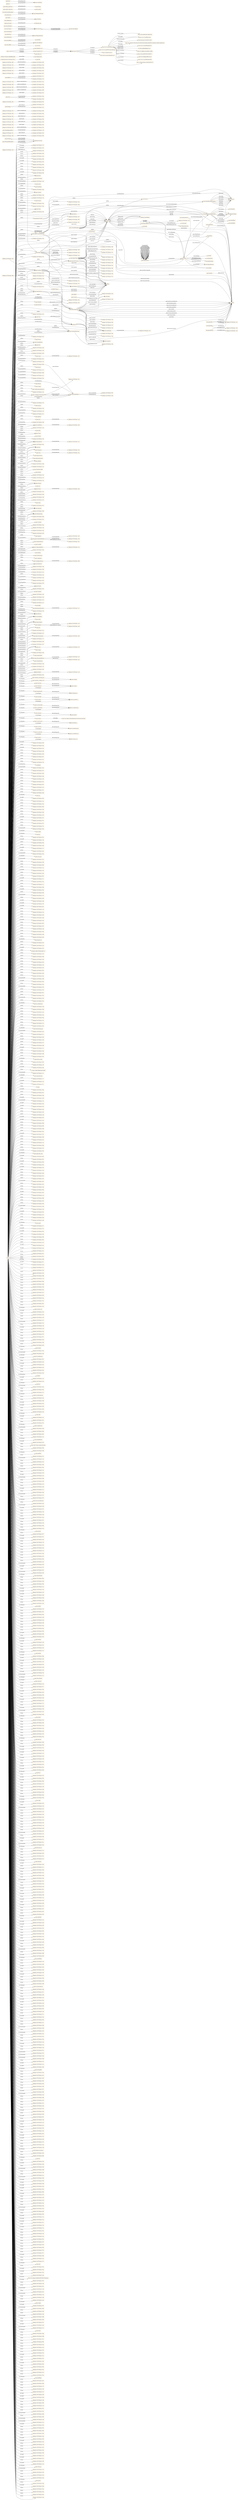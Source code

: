 digraph ar2dtool_diagram { 
rankdir=LR;
size="1501"
node [shape = rectangle, color="orange"]; "geoes:Municipio" "geopolitical:territory" "owl:Thing" "-6fea8ae3:18573825ada:-7f95" "geoes:Estero" "geoes:ZonaContigua" "-6fea8ae3:18573825ada:-7e26" "geoes:Lavajo" "geoes:Morfologia" "-6fea8ae3:18573825ada:-7d50" "-6fea8ae3:18573825ada:-7e6d" "geoes:Torrente" "-6fea8ae3:18573825ada:-7fcd" "-6fea8ae3:18573825ada:-7c95" "-6fea8ae3:18573825ada:-7ce4" "geoes:MasaDeAguaArtificial" "geoes:Estuario" "-6fea8ae3:18573825ada:-7da4" "-6fea8ae3:18573825ada:-7d04" "geoes:Canyo" "-6fea8ae3:18573825ada:-7fc0" "geoes:Acuifero" "-6fea8ae3:18573825ada:-7fb5" "-6fea8ae3:18573825ada:-7de7" "-6fea8ae3:18573825ada:-7f4e" "geoes:Nevero" "geoes:FuenteArtificial" "geoes:Mar" "-6fea8ae3:18573825ada:-7f13" "-6fea8ae3:18573825ada:-7e38" "-6fea8ae3:18573825ada:-7fd4" "-6fea8ae3:18573825ada:-7c40" "-6fea8ae3:18573825ada:-7f92" "-6fea8ae3:18573825ada:-7e09" "-6fea8ae3:18573825ada:-7f51" "-6fea8ae3:18573825ada:-7de1" "-6fea8ae3:18573825ada:-7c35" "geoes:Canal" "geoes:Arroyo" "-6fea8ae3:18573825ada:-7e13" "-6fea8ae3:18573825ada:-7dbb" "-6fea8ae3:18573825ada:-7d1e" "-6fea8ae3:18573825ada:-7e2c" "geoes:Rio" "-6fea8ae3:18573825ada:-7fe2" "-6fea8ae3:18573825ada:-7d96" "-6fea8ae3:18573825ada:-7e66" "-6fea8ae3:18573825ada:-7e51" "-6fea8ae3:18573825ada:-7dca" "geoes:Recinto" "-6fea8ae3:18573825ada:-7f30" "geoes:Saladar" "-6fea8ae3:18573825ada:-7f79" "geoes:ZonaEconomicaExclusiva" "-6fea8ae3:18573825ada:-7f40" "geoes:FenomenoHidrografico" "-6fea8ae3:18573825ada:-7ce6" "-6fea8ae3:18573825ada:-7dad" "-6fea8ae3:18573825ada:-7fb8" "geoes:CanalAguasContinentales" "-6fea8ae3:18573825ada:-7c53" "geoes:Aluvion" "geoes:Acequia" "-6fea8ae3:18573825ada:-7ce0" "-6fea8ae3:18573825ada:-7cef" "-6fea8ae3:18573825ada:-7f10" "-6fea8ae3:18573825ada:-7e3f" "-6fea8ae3:18573825ada:-7d17" "geoes:AltaMar" "-6fea8ae3:18573825ada:-7ff5" "geoes:Pozo" "geoes:AguasCorrientes" "-6fea8ae3:18573825ada:-7d6f" "geoes:CanalMarino" "-6fea8ae3:18573825ada:-7ce9" "geoes:Delta" "geoes:Humedal" "-6fea8ae3:18573825ada:-7c42" "geoes:Charca" "-6fea8ae3:18573825ada:-7fe5" "-6fea8ae3:18573825ada:-7e69" "geoes:Tuberia" "-6fea8ae3:18573825ada:-7cfd" "-6fea8ae3:18573825ada:-7e7c" "geoes:Lago" "geoes:AguasSubterraneas" "geoes:Dren" "-6fea8ae3:18573825ada:-7fd0" "geoes:Captacion" "geoes:AguasDulces" "-6fea8ae3:18573825ada:-7f16" "-6fea8ae3:18573825ada:-7e05" "-6fea8ae3:18573825ada:-7d5e" "geoes:Ibon" "geoes:Nacimiento" "geoes:Gola" "geoes:AguasCosteras" "-6fea8ae3:18573825ada:-7fa0" "-6fea8ae3:18573825ada:-7f59" "geoes:HidronimoPuntual" "-6fea8ae3:18573825ada:-7f22" "geoes:Albufera" "-6fea8ae3:18573825ada:-7ff8" "-6fea8ae3:18573825ada:-7dd6" "geoes:AguasQuietas" "-6fea8ae3:18573825ada:-7f1e" "geoes:ZonaHumeda" "-6fea8ae3:18573825ada:-7ce2" "geoes:AguasMarinas" "geoes:ZonaEncharcable" "-6fea8ae3:18573825ada:-7fbb" "-6fea8ae3:18573825ada:-7ca8" "-6fea8ae3:18573825ada:-7ff2" "geoes:Basines" "-6fea8ae3:18573825ada:-7c3e" "-6fea8ae3:18573825ada:-7e7f" "-6fea8ae3:18573825ada:-7e1f" "-6fea8ae3:18573825ada:-7ccb" "-6fea8ae3:18573825ada:-7e22" "geoes:Embalse" "-6fea8ae3:18573825ada:-7e31" "geoes:Marisma" "geoes:Ojo" "geoes:Glaciar" "geoes:AguasSuperficiales" "-6fea8ae3:18573825ada:-7dc5" "-6fea8ae3:18573825ada:-7c82" "-6fea8ae3:18573825ada:-7d0d" "-6fea8ae3:18573825ada:-7e63" "-6fea8ae3:18573825ada:-7f8a" "-6fea8ae3:18573825ada:-7c99" "-6fea8ae3:18573825ada:-7fa3" "-6fea8ae3:18573825ada:-7c62" "geoes:Acuitardo" "geoes:Toma" "-6fea8ae3:18573825ada:-7e07" "geoes:Manantial" "-6fea8ae3:18573825ada:-7d08" "-6fea8ae3:18573825ada:-7f56" "geoes:Desembocadura" "-6fea8ae3:18573825ada:-7d80" "geoes:Cascada" "-6fea8ae3:18573825ada:-7c96" "geoes:Rapido" "-6fea8ae3:18573825ada:-7e2a" "-6fea8ae3:18573825ada:-7e71" "geoes:Corriente" "-6fea8ae3:18573825ada:-7d72" "-6fea8ae3:18573825ada:-7d5a" "-6fea8ae3:18573825ada:-7cde" "-6fea8ae3:18573825ada:-7f99" "-6fea8ae3:18573825ada:-7e44" "-6fea8ae3:18573825ada:-7fa9" "-6fea8ae3:18573825ada:-7d45" "geoes:Deposito" "geoes:AguasCorrientesArtificiales" "-6fea8ae3:18573825ada:-7fdc" "geoes:SurgenciaNatural" "geoes:Canalillo" "-6fea8ae3:18573825ada:-7e76" "-6fea8ae3:18573825ada:-7e1c" "geoes:SurgenciaArtificial" "-6fea8ae3:18573825ada:-7d26" "geoes:Bodon" "geoes:MarTerritorial" "geoes:Confluencia" "-6fea8ae3:18573825ada:-7ffb" "geoes:CanalAguasMarinas" "-6fea8ae3:18573825ada:-7fd7" "geoes:Distribucion" "-6fea8ae3:18573825ada:-7c8d" "-6fea8ae3:18573825ada:-7e5f" "geoes:Afluente" "-6fea8ae3:18573825ada:-7d56" "-6fea8ae3:18573825ada:-7dce" "-6fea8ae3:18573825ada:-7fc7" "-6fea8ae3:18573825ada:-7fac" "geoes:Conducto" "-6fea8ae3:18573825ada:-7cee" "-6fea8ae3:18573825ada:-7f29" "-6fea8ae3:18573825ada:-7c66" "-6fea8ae3:18573825ada:-7db2" "-6fea8ae3:18573825ada:-7f72" "-6fea8ae3:18573825ada:-7cc8" "-6fea8ae3:18573825ada:-7dc1" "geoes:AguasCorrientesNaturales" "-6fea8ae3:18573825ada:-7d7b" "geoes:Chortal" "-6fea8ae3:18573825ada:-7c5d" "geoes:Desague" "-6fea8ae3:18573825ada:-7e03" "geoes:CorrienteSubterranea" "geoes:Sumidero" "-6fea8ae3:18573825ada:-7ceb" "-6fea8ae3:18573825ada:-7cd6" "-6fea8ae3:18573825ada:-7d13" "-6fea8ae3:18573825ada:-7ca7" "geoes:Aljibe" "geoes:AguasQuietasNaturales" "geoes:Meandro" "geoes:AguasDeTransicion" "-6fea8ae3:18573825ada:-7c46" "-6fea8ae3:18573825ada:-7cbe" "geoes:Barranco" "-6fea8ae3:18573825ada:-7fe9" "geoes:MasaDeHielo" "geoes:Salina" "geoes:AguasSaladas" "geoes:Surgencia" "geoes:Ria" "-6fea8ae3:18573825ada:-7e5c" "-6fea8ae3:18573825ada:-7f80" "-6fea8ae3:18573825ada:-7c4c" "-6fea8ae3:18573825ada:-7f8f" "geoes:AguasContinentales" "-6fea8ae3:18573825ada:-7c71" "-6fea8ae3:18573825ada:-7c89" "-6fea8ae3:18573825ada:-7d22" "-6fea8ae3:18573825ada:-7d53" "-6fea8ae3:18573825ada:-7e57" "geoes:CuencaHidrografica" "-6fea8ae3:18573825ada:-7f36" "geoes:Lucio" "-6fea8ae3:18573825ada:-7cad" "geoes:Laguna" "-6fea8ae3:18573825ada:-7f9d" "geoes:Aguas" "-6fea8ae3:18573825ada:-7fec" "-6fea8ae3:18573825ada:-7f60" "-6fea8ae3:18573825ada:-7e4b" "-6fea8ae3:18573825ada:-7c5a" "-6fea8ae3:18573825ada:-7d2d" "-6fea8ae3:18573825ada:-7e00" "geoes:LagunaSalada" "geoes:AguasQuietasArtificiales" "-6fea8ae3:18573825ada:-7f69" "-6fea8ae3:18573825ada:-7faf" "geoes:FuenteArtesana" "-6fea8ae3:18573825ada:-7f1a" "-6fea8ae3:18573825ada:-7f25" "-6fea8ae3:18573825ada:-7cbb" "-6fea8ae3:18573825ada:-7cf5" "-6fea8ae3:18573825ada:-7cc4" "-6fea8ae3:18573825ada:-7dee" "geoes:Rambla" "-6fea8ae3:18573825ada:-7f6d" "-6fea8ae3:18573825ada:-7d0c" "wgs84_pos:SpatialThing" "time:TimeZone" "time:GeneralDateTimeDescription" "time:DateTimeInterval" "time:TRS" "time:TemporalDuration" "time:Duration" "time:GeneralDurationDescription" "time:ProperInterval" "time:TimePosition" "time:TemporalPosition" "time:Interval" "2c985e2d71d45e54e74b9d9fd63aa988" "time:TemporalEntity" "time:MonthOfYear" "a578b88c3952b924d13bba6ae5320822" "time:TemporalUnit" "time:Instant" "time:DayOfWeek" ; /*classes style*/
	"geoes:top.owl" -> "http://www.w3.org/2006/time" [ label = "owl:imports" ];
	"geoes:top.owl" -> "http://www.w3.org/2003/01/geo/wgs84_pos" [ label = "owl:imports" ];
	"geoes:top.owl" -> "http://vocab.deri.ie/scovo" [ label = "owl:imports" ];
	"geoes:top.owl" -> "http://aims.fao.org/aos/geopolitical.owl" [ label = "owl:imports" ];
	"geoes:AguasContinentales" -> "-6fea8ae3:18573825ada:-7e69" [ label = "owl:equivalentClass" ];
	"http://www.w3.org/2006/time" -> "http://orcid.org/0000-0002-3884-3420" [ label = "dcterms:creator" ];
	"http://www.w3.org/2006/time" -> "http://www.w3.org/TR/owl-time" [ label = "rdfs:seeAlso" ];
	"http://www.w3.org/2006/time" -> "http://dx.doi.org/10.3233/SW-150187" [ label = "rdfs:seeAlso" ];
	"http://www.w3.org/2006/time" -> "http://www.semantic-web-journal.net/content/time-ontology-extended-non-gregorian-calendar-applications" [ label = "rdfs:seeAlso" ];
	"http://www.w3.org/2006/time" -> "http://www.w3.org/TR/owl-time" [ label = "dcterms:isVersionOf" ];
	"http://www.w3.org/2006/time" -> "http://www.w3.org/2006/time#2016" [ label = "owl:versionIRI" ];
	"http://www.w3.org/2006/time" -> "mailto:panfeng66@gmail.com" [ label = "dcterms:creator" ];
	"http://www.w3.org/2006/time" -> "https://en.wikipedia.org/wiki/Jerry_Hobbs" [ label = "dcterms:creator" ];
	"http://www.w3.org/2006/time" -> "https://orcid.org/0000-0001-8269-8171" [ label = "dcterms:contributor" ];
	"http://www.w3.org/2006/time" -> "mailto:chris.little@metoffice.gov.uk" [ label = "dcterms:contributor" ];
	"http://www.w3.org/2006/time" -> "http://www.w3.org/2006/time#2006" [ label = "owl:priorVersion" ];
	"http://www.w3.org/2006/time" -> "https://creativecommons.org/licenses/by/4.0/" [ label = "dcterms:license" ];
	"time:generalDay" -> "-6fea8ae3:18573825ada:-7c2a" [ label = "owl:withRestrictions" ];
	"time:generalDay" -> "xsd:string" [ label = "owl:onDatatype" ];
	"time:intervalBefore" -> "time:intervalDisjoint" [ label = "rdfs:subPropertyOf" ];
	"time:intervalBefore" -> "time:before" [ label = "rdfs:subPropertyOf" ];
	"geoes:geopolitica.owl" -> "geoes:top.owl" [ label = "owl:imports" ];
	"time:inDateTime" -> "time:inTemporalPosition" [ label = "rdfs:subPropertyOf" ];
	"geoes:sometido_a_descarga_por" -> "geoes:sometido" [ label = "rdfs:subPropertyOf" ];
	"time:intervalFinishes" -> "time:intervalIn" [ label = "rdfs:subPropertyOf" ];
	"geoes:transportes.owl" -> "geoes:top.owl" [ label = "owl:imports" ];
	"wgs84_pos:location" -> "foaf:based_near" [ label = "rdfs:subPropertyOf" ];
	"geoes:AguasCorrientes" -> "-6fea8ae3:18573825ada:-7e66" [ label = "owl:equivalentClass" ];
	"time:hasEnd" -> "time:hasTime" [ label = "rdfs:subPropertyOf" ];
	"geoes:Rambla" -> "-6fea8ae3:18573825ada:-7ca8" [ label = "owl:equivalentClass" ];
	"geoes:transvasa" -> "geoes:conduce" [ label = "rdfs:subPropertyOf" ];
	"geoes:desembocaEn" -> "geoes:desagua_en" [ label = "rdfs:subPropertyOf" ];
	"geoes:Lucio" -> "-6fea8ae3:18573825ada:-7cf5" [ label = "owl:equivalentClass" ];
	"time:hasDurationDescription" -> "time:hasTemporalDuration" [ label = "rdfs:subPropertyOf" ];
	"geoes:" -> "geoes:hydro.owl" [ label = "owl:imports" ];
	"geoes:" -> "geoes:transportes.owl" [ label = "owl:imports" ];
	"geoes:" -> "geoes:geopolitica.owl" [ label = "owl:imports" ];
	"geoes:Acuifero" -> "-6fea8ae3:18573825ada:-7e7c" [ label = "owl:equivalentClass" ];
	"geoes:Aguas" -> "-6fea8ae3:18573825ada:-7e6d" [ label = "owl:equivalentClass" ];
	"geoes:precedeA" -> "geoes:esta_proxima_a" [ label = "rdfs:subPropertyOf" ];
	"time:intervalIn" -> "time:intervalEquals" [ label = "owl:propertyDisjointWith" ];
	"time:inTimePosition" -> "time:inTemporalPosition" [ label = "rdfs:subPropertyOf" ];
	"geoes:Pozo" -> "-6fea8ae3:18573825ada:-7cad" [ label = "owl:equivalentClass" ];
	"geoes:es_transvasada" -> "geoes:es_conducido_por" [ label = "rdfs:subPropertyOf" ];
	"geoes:distribuye" -> "geoes:conduce" [ label = "rdfs:subPropertyOf" ];
	"geoes:Canal" -> "-6fea8ae3:18573825ada:-7dc5" [ label = "owl:equivalentClass" ];
	"geoes:transmite" -> "geoes:permite" [ label = "rdfs:subPropertyOf" ];
	"time:generalYear" -> "-6fea8ae3:18573825ada:-7c28" [ label = "owl:withRestrictions" ];
	"time:generalYear" -> "xsd:string" [ label = "owl:onDatatype" ];
	"time:intervalStarts" -> "time:intervalIn" [ label = "rdfs:subPropertyOf" ];
	"geoes:nombre_alternativo" -> "geoes:nombre" [ label = "rdfs:subPropertyOf" ];
	"time:intervalDuring" -> "time:intervalIn" [ label = "rdfs:subPropertyOf" ];
	"time:ProperInterval" -> "time:Instant" [ label = "owl:disjointWith" ];
	"geoes:AguasQuietas" -> "-6fea8ae3:18573825ada:-7e22" [ label = "owl:equivalentClass" ];
	"time:seconds" -> "http://www.bipm.org/en/publications/si-brochure/second.html" [ label = "rdfs:seeAlso" ];
	"geoes:se_extrae_para" -> "geoes:alimenta_a" [ label = "rdfs:subPropertyOf" ];
	"geoes:AguasQuietasNaturales" -> "-6fea8ae3:18573825ada:-7e1c" [ label = "owl:equivalentClass" ];
	"geoes:Idioma_alternativo" -> "geoes:idioma" [ label = "rdfs:subPropertyOf" ];
	"time:generalMonth" -> "-6fea8ae3:18573825ada:-7c29" [ label = "owl:withRestrictions" ];
	"time:generalMonth" -> "xsd:string" [ label = "owl:onDatatype" ];
	"time:intervalEquals" -> "time:intervalIn" [ label = "owl:propertyDisjointWith" ];
	"geoes:CanalAguasMarinas" -> "-6fea8ae3:18573825ada:-7dbb" [ label = "owl:equivalentClass" ];
	"geoes:ZonaHumeda" -> "-6fea8ae3:18573825ada:-7c42" [ label = "owl:equivalentClass" ];
	"geoes:Afluente" -> "-6fea8ae3:18573825ada:-7e71" [ label = "owl:equivalentClass" ];
	"geoes:Afluente" -> "-6fea8ae3:18573825ada:-7e76" [ label = "owl:equivalentClass" ];
	"geoes:se_extrae" -> "geoes:es_alimentada_por" [ label = "rdfs:subPropertyOf" ];
	"geoes:AguasCorrientesArtificiales" -> "-6fea8ae3:18573825ada:-7e5f" [ label = "owl:equivalentClass" ];
	"geoes:AguasCorrientesArtificiales" -> "-6fea8ae3:18573825ada:-7e63" [ label = "owl:equivalentClass" ];
	"geoes:AguasSuperficiales" -> "-6fea8ae3:18573825ada:-7e00" [ label = "owl:equivalentClass" ];
	"time:hasDuration" -> "time:hasTemporalDuration" [ label = "rdfs:subPropertyOf" ];
	"geoes:AguasDeTransicion" -> "-6fea8ae3:18573825ada:-7e3f" [ label = "owl:equivalentClass" ];
	"geoes:AguasDeTransicion" -> "-6fea8ae3:18573825ada:-7e31" [ label = "owl:equivalentClass" ];
	"time:hasBeginning" -> "time:hasTime" [ label = "rdfs:subPropertyOf" ];
	"geoes:MasaDeAguaArtificial" -> "-6fea8ae3:18573825ada:-7cc8" [ label = "owl:equivalentClass" ];
	"geoes:Nacimiento" -> "-6fea8ae3:18573825ada:-7cbe" [ label = "owl:equivalentClass" ];
	"geoes:Dren" -> "-6fea8ae3:18573825ada:-7d5e" [ label = "owl:equivalentClass" ];
	"geoes:long" -> "geoes:coordenadas" [ label = "rdfs:subPropertyOf" ];
	"geoes:Gola" -> "-6fea8ae3:18573825ada:-7d1e" [ label = "owl:equivalentClass" ];
	"geoes:CanalAguasContinentales" -> "-6fea8ae3:18573825ada:-7dc1" [ label = "owl:equivalentClass" ];
	"geoes:AguasQuietasArtificiales" -> "-6fea8ae3:18573825ada:-7e1f" [ label = "owl:equivalentClass" ];
	"geoes:SurgenciaArtificial" -> "-6fea8ae3:18573825ada:-7c5a" [ label = "owl:equivalentClass" ];
	"time:TemporalEntity" -> "-6fea8ae3:18573825ada:-7c2e" [ label = "owl:unionOf" ];
	"geoes:es_distribuida" -> "geoes:es_conducido_por" [ label = "rdfs:subPropertyOf" ];
	"geoes:sigueA" -> "geoes:esta_proxima_a" [ label = "rdfs:subPropertyOf" ];
	"geoes:Surgencia" -> "-6fea8ae3:18573825ada:-7c5d" [ label = "owl:equivalentClass" ];
	"geoes:es_capturado" -> "geoes:es_conectado_con" [ label = "rdfs:subPropertyOf" ];
	"geoes:Desague" -> "-6fea8ae3:18573825ada:-7d72" [ label = "owl:equivalentClass" ];
	"geoes:captura" -> "geoes:conecta_con" [ label = "rdfs:subPropertyOf" ];
	"geoes:sometida_a_influencia_de" -> "geoes:sometido" [ label = "rdfs:subPropertyOf" ];
	"NULL" -> "-6fea8ae3:18573825ada:-7d4f" [ label = "owl:unionOf" ];
	"NULL" -> "-6fea8ae3:18573825ada:-7fbd" [ label = "rdf:rest" ];
	"NULL" -> "geoes:Deposito" [ label = "rdf:first" ];
	"NULL" -> "-6fea8ae3:18573825ada:-7d80" [ label = "owl:allValuesFrom" ];
	"NULL" -> "-6fea8ae3:18573825ada:-7cba" [ label = "owl:unionOf" ];
	"NULL" -> "-6fea8ae3:18573825ada:-7ef8" [ label = "rdf:rest" ];
	"NULL" -> "-6fea8ae3:18573825ada:-7d64" [ label = "rdf:rest" ];
	"NULL" -> "-6fea8ae3:18573825ada:-7e44" [ label = "owl:allValuesFrom" ];
	"NULL" -> "geoes:Ria" [ label = "owl:someValuesFrom" ];
	"NULL" -> "-6fea8ae3:18573825ada:-7c66" [ label = "owl:someValuesFrom" ];
	"NULL" -> "-6fea8ae3:18573825ada:-7f67" [ label = "rdf:rest" ];
	"NULL" -> "geoes:Lago" [ label = "rdf:first" ];
	"NULL" -> "-6fea8ae3:18573825ada:-7fca" [ label = "rdf:rest" ];
	"NULL" -> "-6fea8ae3:18573825ada:-7c3f" [ label = "rdf:rest" ];
	"NULL" -> "xsd:gMonth" [ label = "owl:allValuesFrom" ];
	"NULL" -> "geoes:Barranco" [ label = "owl:allValuesFrom" ];
	"NULL" -> "-6fea8ae3:18573825ada:-7da3" [ label = "owl:intersectionOf" ];
	"NULL" -> "-6fea8ae3:18573825ada:-7f74" [ label = "rdf:rest" ];
	"NULL" -> "geoes:FuenteArtesana" [ label = "rdf:first" ];
	"NULL" -> "-6fea8ae3:18573825ada:-7d82" [ label = "rdf:rest" ];
	"NULL" -> "geoes:ZonaEncharcable" [ label = "rdf:first" ];
	"NULL" -> "-6fea8ae3:18573825ada:-7e8e" [ label = "rdf:rest" ];
	"NULL" -> "-6fea8ae3:18573825ada:-7e4f" [ label = "rdf:rest" ];
	"NULL" -> "-6fea8ae3:18573825ada:-7f42" [ label = "rdf:rest" ];
	"NULL" -> "-6fea8ae3:18573825ada:-7f03" [ label = "rdf:rest" ];
	"NULL" -> "geoes:Basines" [ label = "rdf:first" ];
	"NULL" -> "-6fea8ae3:18573825ada:-7e1d" [ label = "rdf:rest" ];
	"NULL" -> "geoes:Canal" [ label = "rdf:first" ];
	"NULL" -> "-6fea8ae3:18573825ada:-7dc7" [ label = "rdf:rest" ];
	"NULL" -> "geoes:Manantial" [ label = "rdf:first" ];
	"NULL" -> "time:GeneralDateTimeDescription" [ label = "rdf:first" ];
	"NULL" -> "-6fea8ae3:18573825ada:-7dd4" [ label = "rdf:rest" ];
	"NULL" -> "time:year" [ label = "owl:onProperty" ];
	"NULL" -> "-6fea8ae3:18573825ada:-7c4c" [ label = "owl:allValuesFrom" ];
	"NULL" -> "-6fea8ae3:18573825ada:-7f0a" [ label = "owl:oneOf" ];
	"NULL" -> "-6fea8ae3:18573825ada:-7cea" [ label = "rdf:rest" ];
	"NULL" -> "-6fea8ae3:18573825ada:-7ceb" [ label = "rdf:first" ];
	"NULL" -> "-6fea8ae3:18573825ada:-7da2" [ label = "rdf:rest" ];
	"NULL" -> "-6fea8ae3:18573825ada:-7fb6" [ label = "rdf:rest" ];
	"NULL" -> "geoes:Aguas" [ label = "rdf:first" ];
	"NULL" -> "-6fea8ae3:18573825ada:-7e58" [ label = "rdf:rest" ];
	"NULL" -> "-6fea8ae3:18573825ada:-7ebb" [ label = "rdf:rest" ];
	"NULL" -> "-6fea8ae3:18573825ada:-7e19" [ label = "rdf:rest" ];
	"NULL" -> "-6fea8ae3:18573825ada:-7e37" [ label = "owl:unionOf" ];
	"NULL" -> "-6fea8ae3:18573825ada:-7f7e" [ label = "rdf:rest" ];
	"NULL" -> "geoes:Acuifero" [ label = "owl:allValuesFrom" ];
	"NULL" -> "geoes:Marisma" [ label = "owl:allValuesFrom" ];
	"NULL" -> "-6fea8ae3:18573825ada:-7fc3" [ label = "rdf:rest" ];
	"NULL" -> "-6fea8ae3:18573825ada:-7f7a" [ label = "rdf:rest" ];
	"NULL" -> "-6fea8ae3:18573825ada:-7d1d" [ label = "owl:intersectionOf" ];
	"NULL" -> "geoes:estaEn" [ label = "owl:onProperty" ];
	"NULL" -> "time:days" [ label = "owl:onProperty" ];
	"NULL" -> "-6fea8ae3:18573825ada:-7f4c" [ label = "rdf:rest" ];
	"NULL" -> "geoes:Ibon" [ label = "owl:someValuesFrom" ];
	"NULL" -> "-6fea8ae3:18573825ada:-7c34" [ label = "owl:unionOf" ];
	"NULL" -> "-6fea8ae3:18573825ada:-7f0d" [ label = "rdf:rest" ];
	"NULL" -> "geoes:AguasCorrientesNaturales" [ label = "rdf:first" ];
	"NULL" -> "-6fea8ae3:18573825ada:-7e83" [ label = "rdf:rest" ];
	"NULL" -> "-6fea8ae3:18573825ada:-7c27" [ label = "owl:unionOf" ];
	"NULL" -> "geoes:CorrienteSubterranea" [ label = "rdf:first" ];
	"NULL" -> "-6fea8ae3:18573825ada:-7dbc" [ label = "rdf:rest" ];
	"NULL" -> "-6fea8ae3:18573825ada:-7dba" [ label = "owl:intersectionOf" ];
	"NULL" -> "geoes:evacua_de" [ label = "owl:onProperty" ];
	"NULL" -> "-6fea8ae3:18573825ada:-7d31" [ label = "owl:intersectionOf" ];
	"NULL" -> "-6fea8ae3:18573825ada:-7d38" [ label = "rdf:rest" ];
	"NULL" -> "-6fea8ae3:18573825ada:-7fdd" [ label = "rdf:rest" ];
	"NULL" -> "-6fea8ae3:18573825ada:-7c4a" [ label = "rdf:rest" ];
	"NULL" -> "-6fea8ae3:18573825ada:-7dc9" [ label = "owl:unionOf" ];
	"NULL" -> "-6fea8ae3:18573825ada:-7dda" [ label = "rdf:rest" ];
	"NULL" -> "-6fea8ae3:18573825ada:-7f87" [ label = "rdf:rest" ];
	"NULL" -> "-6fea8ae3:18573825ada:-7cc7" [ label = "owl:unionOf" ];
	"NULL" -> "-6fea8ae3:18573825ada:-7fea" [ label = "rdf:rest" ];
	"NULL" -> "-6fea8ae3:18573825ada:-7cc1" [ label = "rdf:rest" ];
	"NULL" -> "-6fea8ae3:18573825ada:-7f48" [ label = "rdf:rest" ];
	"NULL" -> "-6fea8ae3:18573825ada:-7fba" [ label = "owl:unionOf" ];
	"NULL" -> "-6fea8ae3:18573825ada:-7f09" [ label = "rdf:rest" ];
	"NULL" -> "geoes:conecta_con" [ label = "owl:onProperty" ];
	"NULL" -> "-6fea8ae3:18573825ada:-7e70" [ label = "owl:intersectionOf" ];
	"NULL" -> "-6fea8ae3:18573825ada:-7e13" [ label = "owl:someValuesFrom" ];
	"NULL" -> "-6fea8ae3:18573825ada:-7ee6" [ label = "rdf:rest" ];
	"NULL" -> "-6fea8ae3:18573825ada:-7ed8" [ label = "owl:oneOf" ];
	"NULL" -> "-6fea8ae3:18573825ada:-7f2f" [ label = "owl:unionOf" ];
	"NULL" -> "-6fea8ae3:18573825ada:-7f6c" [ label = "owl:unionOf" ];
	"NULL" -> "-6fea8ae3:18573825ada:-7d13" [ label = "owl:allValuesFrom" ];
	"NULL" -> "-6fea8ae3:18573825ada:-7c2d" [ label = "rdf:rest" ];
	"NULL" -> "-6fea8ae3:18573825ada:-7d96" [ label = "owl:someValuesFrom" ];
	"NULL" -> "geoes:Salina" [ label = "rdf:first" ];
	"NULL" -> "-6fea8ae3:18573825ada:-7ca0" [ label = "rdf:rest" ];
	"NULL" -> "-6fea8ae3:18573825ada:-7d20" [ label = "rdf:rest" ];
	"NULL" -> "-6fea8ae3:18573825ada:-7e6b" [ label = "rdf:rest" ];
	"NULL" -> "geoes:AguasCorrientesNaturales" [ label = "owl:someValuesFrom" ];
	"NULL" -> "-6fea8ae3:18573825ada:-7e43" [ label = "owl:unionOf" ];
	"NULL" -> "-6fea8ae3:18573825ada:-7f62" [ label = "rdf:rest" ];
	"NULL" -> "-6fea8ae3:18573825ada:-7d08" [ label = "rdf:first" ];
	"NULL" -> "-6fea8ae3:18573825ada:-7f23" [ label = "rdf:rest" ];
	"NULL" -> "-6fea8ae3:18573825ada:-7cdf" [ label = "rdf:rest" ];
	"NULL" -> "geoes:Distribucion" [ label = "rdf:first" ];
	"NULL" -> "-6fea8ae3:18573825ada:-7e0b" [ label = "rdf:rest" ];
	"NULL" -> "-6fea8ae3:18573825ada:-7da8" [ label = "rdf:rest" ];
	"NULL" -> "-6fea8ae3:18573825ada:-7e07" [ label = "rdf:first" ];
	"NULL" -> "geoes:Embalse" [ label = "owl:someValuesFrom" ];
	"NULL" -> "-6fea8ae3:18573825ada:-7df4" [ label = "rdf:rest" ];
	"NULL" -> "geoes:deposita_en" [ label = "owl:onProperty" ];
	"NULL" -> "-6fea8ae3:18573825ada:-7fc9" [ label = "rdf:rest" ];
	"NULL" -> "geoes:AguasQuietasArtificiales" [ label = "rdf:first" ];
	"NULL" -> "-6fea8ae3:18573825ada:-7ece" [ label = "rdf:rest" ];
	"NULL" -> "geoes:AguasQuietasArtificiales" [ label = "owl:complementOf" ];
	"NULL" -> "geoes:Acuifero" [ label = "rdf:first" ];
	"NULL" -> "geoes:Manantial" [ label = "owl:allValuesFrom" ];
	"NULL" -> "-6fea8ae3:18573825ada:-7f24" [ label = "owl:unionOf" ];
	"NULL" -> "94240d91c2dd0a73f1f2a42ceef5711c" [ label = "rdf:first" ];
	"NULL" -> "geoes:Saladar" [ label = "rdf:first" ];
	"NULL" -> "geoes:SurgenciaArtificial" [ label = "rdf:first" ];
	"NULL" -> "-6fea8ae3:18573825ada:-7e78" [ label = "rdf:rest" ];
	"NULL" -> "-6fea8ae3:18573825ada:-7edb" [ label = "rdf:rest" ];
	"NULL" -> "-6fea8ae3:18573825ada:-7cbb" [ label = "owl:allValuesFrom" ];
	"NULL" -> "-6fea8ae3:18573825ada:-7e39" [ label = "rdf:rest" ];
	"NULL" -> "-6fea8ae3:18573825ada:-7f9e" [ label = "rdf:rest" ];
	"NULL" -> "-6fea8ae3:18573825ada:-7c43" [ label = "rdf:rest" ];
	"NULL" -> "-6fea8ae3:18573825ada:-7fe3" [ label = "rdf:rest" ];
	"NULL" -> "-6fea8ae3:18573825ada:-7f9a" [ label = "rdf:rest" ];
	"NULL" -> "-6fea8ae3:18573825ada:-7e85" [ label = "rdf:rest" ];
	"NULL" -> "-6fea8ae3:18573825ada:-7fa4" [ label = "rdf:rest" ];
	"NULL" -> "-6fea8ae3:18573825ada:-7d0b" [ label = "owl:intersectionOf" ];
	"NULL" -> "-6fea8ae3:18573825ada:-7fb4" [ label = "owl:unionOf" ];
	"NULL" -> "-6fea8ae3:18573825ada:-7d2a" [ label = "rdf:rest" ];
	"NULL" -> "-6fea8ae3:18573825ada:-7d76" [ label = "owl:intersectionOf" ];
	"NULL" -> "-6fea8ae3:18573825ada:-7f2d" [ label = "rdf:rest" ];
	"NULL" -> "-6fea8ae3:18573825ada:-7fb1" [ label = "rdf:rest" ];
	"NULL" -> "-6fea8ae3:18573825ada:-7e53" [ label = "rdf:rest" ];
	"NULL" -> "-6fea8ae3:18573825ada:-7c6a" [ label = "owl:intersectionOf" ];
	"NULL" -> "-6fea8ae3:18573825ada:-7f3a" [ label = "rdf:rest" ];
	"NULL" -> "geoes:es_originado_por" [ label = "owl:onProperty" ];
	"NULL" -> "-6fea8ae3:18573825ada:-7cd8" [ label = "rdf:rest" ];
	"NULL" -> "-6fea8ae3:18573825ada:-7d58" [ label = "rdf:rest" ];
	"NULL" -> "geoes:conduce" [ label = "owl:onProperty" ];
	"NULL" -> "geoes:Morfologia" [ label = "rdf:first" ];
	"NULL" -> "-6fea8ae3:18573825ada:-7c89" [ label = "owl:someValuesFrom" ];
	"NULL" -> "-6fea8ae3:18573825ada:-7c6e" [ label = "rdf:rest" ];
	"NULL" -> "-6fea8ae3:18573825ada:-7daa" [ label = "rdf:rest" ];
	"NULL" -> "-6fea8ae3:18573825ada:-7fbe" [ label = "rdf:rest" ];
	"NULL" -> "geoes:Lucio" [ label = "owl:someValuesFrom" ];
	"NULL" -> "-6fea8ae3:18573825ada:-7ce5" [ label = "rdf:rest" ];
	"NULL" -> "-6fea8ae3:18573825ada:-7ce1" [ label = "rdf:rest" ];
	"NULL" -> "geoes:AguasMarinas" [ label = "owl:someValuesFrom" ];
	"NULL" -> "-6fea8ae3:18573825ada:-7fcb" [ label = "rdf:rest" ];
	"NULL" -> "geoes:sufre_descarga_de" [ label = "owl:onProperty" ];
	"NULL" -> "-6fea8ae3:18573825ada:-7dc0" [ label = "owl:intersectionOf" ];
	"NULL" -> "-6fea8ae3:18573825ada:-7ec7" [ label = "rdf:rest" ];
	"NULL" -> "-6fea8ae3:18573825ada:-7d33" [ label = "rdf:rest" ];
	"NULL" -> "-6fea8ae3:18573825ada:-7ec9" [ label = "owl:oneOf" ];
	"NULL" -> "-6fea8ae3:18573825ada:-7f75" [ label = "rdf:rest" ];
	"NULL" -> "-6fea8ae3:18573825ada:-7e8f" [ label = "rdf:rest" ];
	"NULL" -> "-6fea8ae3:18573825ada:-7d0d" [ label = "owl:allValuesFrom" ];
	"NULL" -> "-6fea8ae3:18573825ada:-7c2c" [ label = "owl:unionOf" ];
	"NULL" -> "-6fea8ae3:18573825ada:-7ed4" [ label = "rdf:rest" ];
	"NULL" -> "-6fea8ae3:18573825ada:-7e8b" [ label = "rdf:rest" ];
	"NULL" -> "-6fea8ae3:18573825ada:-7f43" [ label = "rdf:rest" ];
	"NULL" -> "geoes:discurre_sobre" [ label = "owl:onProperty" ];
	"NULL" -> "-6fea8ae3:18573825ada:-7f93" [ label = "rdf:rest" ];
	"NULL" -> "-6fea8ae3:18573825ada:-7cff" [ label = "rdf:rest" ];
	"NULL" -> "-6fea8ae3:18573825ada:-7fa8" [ label = "owl:unionOf" ];
	"NULL" -> "127d4ab7158fa97f289b43e5301afd92" [ label = "rdf:first" ];
	"NULL" -> "-6fea8ae3:18573825ada:-7ce7" [ label = "owl:intersectionOf" ];
	"NULL" -> "time:numericDuration" [ label = "owl:onProperty" ];
	"NULL" -> "-6fea8ae3:18573825ada:-7c77" [ label = "rdf:rest" ];
	"NULL" -> "-6fea8ae3:18573825ada:-7c45" [ label = "owl:unionOf" ];
	"NULL" -> "-6fea8ae3:18573825ada:-7f11" [ label = "rdf:rest" ];
	"NULL" -> "rdf:nil" [ label = "rdf:rest" ];
	"NULL" -> "-6fea8ae3:18573825ada:-7ca7" [ label = "rdf:first" ];
	"NULL" -> "-6fea8ae3:18573825ada:-7d6e" [ label = "owl:unionOf" ];
	"NULL" -> "-6fea8ae3:18573825ada:-7f61" [ label = "rdf:rest" ];
	"NULL" -> "-6fea8ae3:18573825ada:-7dc8" [ label = "rdf:rest" ];
	"NULL" -> "-6fea8ae3:18573825ada:-7d59" [ label = "owl:unionOf" ];
	"NULL" -> "geoes:Conducto" [ label = "rdf:first" ];
	"NULL" -> "-6fea8ae3:18573825ada:-7c41" [ label = "owl:intersectionOf" ];
	"NULL" -> "-6fea8ae3:18573825ada:-7e8c" [ label = "owl:oneOf" ];
	"NULL" -> "-6fea8ae3:18573825ada:-7e9c" [ label = "owl:oneOf" ];
	"NULL" -> "geoes:esta_proxima_a" [ label = "owl:onProperty" ];
	"NULL" -> "-6fea8ae3:18573825ada:-7eee" [ label = "rdf:rest" ];
	"NULL" -> "-6fea8ae3:18573825ada:-7dd1" [ label = "rdf:rest" ];
	"NULL" -> "-6fea8ae3:18573825ada:-7eaf" [ label = "rdf:rest" ];
	"NULL" -> "-6fea8ae3:18573825ada:-7f1d" [ label = "owl:unionOf" ];
	"NULL" -> "geoes:Humedal" [ label = "rdf:first" ];
	"NULL" -> "-6fea8ae3:18573825ada:-7ee4" [ label = "owl:oneOf" ];
	"NULL" -> "-6fea8ae3:18573825ada:-7d6b" [ label = "rdf:rest" ];
	"NULL" -> "-6fea8ae3:18573825ada:-7ff6" [ label = "rdf:rest" ];
	"NULL" -> "-6fea8ae3:18573825ada:-7e98" [ label = "rdf:rest" ];
	"NULL" -> "-6fea8ae3:18573825ada:-7ebc" [ label = "rdf:rest" ];
	"NULL" -> "-6fea8ae3:18573825ada:-7c81" [ label = "owl:unionOf" ];
	"NULL" -> "-6fea8ae3:18573825ada:-7d3d" [ label = "rdf:rest" ];
	"NULL" -> "time:Duration" [ label = "rdf:first" ];
	"NULL" -> "-6fea8ae3:18573825ada:-7fc4" [ label = "rdf:rest" ];
	"NULL" -> "-6fea8ae3:18573825ada:-7c24" [ label = "rdf:rest" ];
	"NULL" -> "-6fea8ae3:18573825ada:-7db0" [ label = "rdf:rest" ];
	"NULL" -> "geoes:AguasDulces" [ label = "owl:complementOf" ];
	"NULL" -> "-6fea8ae3:18573825ada:-7f7b" [ label = "rdf:rest" ];
	"NULL" -> "-6fea8ae3:18573825ada:-7e38" [ label = "owl:allValuesFrom" ];
	"NULL" -> "-6fea8ae3:18573825ada:-7fc6" [ label = "owl:unionOf" ];
	"NULL" -> "geoes:puede_fluir_como" [ label = "owl:onProperty" ];
	"NULL" -> "-6fea8ae3:18573825ada:-7fd3" [ label = "owl:unionOf" ];
	"NULL" -> "-6fea8ae3:18573825ada:-7fd1" [ label = "rdf:rest" ];
	"NULL" -> "-6fea8ae3:18573825ada:-7f68" [ label = "owl:unionOf" ];
	"NULL" -> "-6fea8ae3:18573825ada:-7f0e" [ label = "rdf:rest" ];
	"NULL" -> "-6fea8ae3:18573825ada:-7f78" [ label = "owl:unionOf" ];
	"NULL" -> "-6fea8ae3:18573825ada:-7e34" [ label = "rdf:rest" ];
	"NULL" -> "-6fea8ae3:18573825ada:-7e84" [ label = "rdf:rest" ];
	"NULL" -> "-6fea8ae3:18573825ada:-7f5a" [ label = "rdf:rest" ];
	"NULL" -> "-6fea8ae3:18573825ada:-7f1b" [ label = "rdf:rest" ];
	"NULL" -> "-6fea8ae3:18573825ada:-7c35" [ label = "owl:allValuesFrom" ];
	"NULL" -> "-6fea8ae3:18573825ada:-7d97" [ label = "owl:intersectionOf" ];
	"NULL" -> "-6fea8ae3:18573825ada:-7e02" [ label = "rdf:rest" ];
	"NULL" -> "-6fea8ae3:18573825ada:-7de7" [ label = "owl:allValuesFrom" ];
	"NULL" -> "-6fea8ae3:18573825ada:-7d7b" [ label = "owl:someValuesFrom" ];
	"NULL" -> "-6fea8ae3:18573825ada:-7cb9" [ label = "rdf:rest" ];
	"NULL" -> "geoes:Embalse" [ label = "rdf:first" ];
	"NULL" -> "-6fea8ae3:18573825ada:-7fde" [ label = "rdf:rest" ];
	"NULL" -> "-6fea8ae3:18573825ada:-7f04" [ label = "owl:oneOf" ];
	"NULL" -> "geoes:Acequia" [ label = "rdf:first" ];
	"NULL" -> "geoes:AguasQuietasNaturales" [ label = "rdf:first" ];
	"NULL" -> "-6fea8ae3:18573825ada:-7cc6" [ label = "rdf:rest" ];
	"NULL" -> "-6fea8ae3:18573825ada:-7f88" [ label = "rdf:rest" ];
	"NULL" -> "-6fea8ae3:18573825ada:-7d07" [ label = "rdf:rest" ];
	"NULL" -> "-6fea8ae3:18573825ada:-7f49" [ label = "rdf:rest" ];
	"NULL" -> "-6fea8ae3:18573825ada:-7ce0" [ label = "rdf:first" ];
	"NULL" -> "-6fea8ae3:18573825ada:-7d00" [ label = "owl:intersectionOf" ];
	"NULL" -> "-6fea8ae3:18573825ada:-7cd3" [ label = "rdf:rest" ];
	"NULL" -> "-6fea8ae3:18573825ada:-7ffa" [ label = "owl:unionOf" ];
	"NULL" -> "-6fea8ae3:18573825ada:-7ee7" [ label = "rdf:rest" ];
	"NULL" -> "-6fea8ae3:18573825ada:-7e9e" [ label = "rdf:rest" ];
	"NULL" -> "-6fea8ae3:18573825ada:-7ce4" [ label = "rdf:first" ];
	"NULL" -> "-6fea8ae3:18573825ada:-7ea8" [ label = "rdf:rest" ];
	"NULL" -> "time:second" [ label = "owl:onProperty" ];
	"NULL" -> "geoes:Aluvion" [ label = "owl:someValuesFrom" ];
	"NULL" -> "-6fea8ae3:18573825ada:-7f17" [ label = "rdf:rest" ];
	"NULL" -> "-6fea8ae3:18573825ada:-7f15" [ label = "owl:unionOf" ];
	"NULL" -> "-6fea8ae3:18573825ada:-7f9c" [ label = "owl:unionOf" ];
	"NULL" -> "-6fea8ae3:18573825ada:-7cef" [ label = "owl:someValuesFrom" ];
	"NULL" -> "-6fea8ae3:18573825ada:-7ef4" [ label = "rdf:rest" ];
	"NULL" -> "geoes:se_extrae_para" [ label = "owl:onProperty" ];
	"NULL" -> "geoes:Glaciar" [ label = "owl:complementOf" ];
	"NULL" -> "-6fea8ae3:18573825ada:-7ef0" [ label = "rdf:rest" ];
	"NULL" -> "-6fea8ae3:18573825ada:-7f63" [ label = "rdf:rest" ];
	"NULL" -> "-6fea8ae3:18573825ada:-7e7d" [ label = "rdf:rest" ];
	"NULL" -> "-6fea8ae3:18573825ada:-7ee1" [ label = "owl:oneOf" ];
	"NULL" -> "-6fea8ae3:18573825ada:-7eec" [ label = "owl:oneOf" ];
	"NULL" -> "-6fea8ae3:18573825ada:-7ec2" [ label = "rdf:rest" ];
	"NULL" -> "geoes:Desembocadura" [ label = "rdf:first" ];
	"NULL" -> "-6fea8ae3:18573825ada:-7f31" [ label = "rdf:rest" ];
	"NULL" -> "geoes:AguasCorrientesNaturales" [ label = "owl:allValuesFrom" ];
	"NULL" -> "geoes:alimenta_a" [ label = "owl:onProperty" ];
	"NULL" -> "-6fea8ae3:18573825ada:-7f81" [ label = "rdf:rest" ];
	"NULL" -> "-6fea8ae3:18573825ada:-7e7f" [ label = "owl:someValuesFrom" ];
	"NULL" -> "geoes:Torrente" [ label = "owl:someValuesFrom" ];
	"NULL" -> "geoes:AltaMar" [ label = "rdf:first" ];
	"NULL" -> "-6fea8ae3:18573825ada:-7d45" [ label = "owl:allValuesFrom" ];
	"NULL" -> "-6fea8ae3:18573825ada:-7db6" [ label = "rdf:rest" ];
	"NULL" -> "time:Interval" [ label = "rdf:first" ];
	"NULL" -> "-6fea8ae3:18573825ada:-7f71" [ label = "owl:unionOf" ];
	"NULL" -> "geoes:sometida_a_influencia_de" [ label = "owl:onProperty" ];
	"NULL" -> "-6fea8ae3:18573825ada:-7eb4" [ label = "owl:oneOf" ];
	"NULL" -> "-6fea8ae3:18573825ada:-7c37" [ label = "rdf:rest" ];
	"NULL" -> "-6fea8ae3:18573825ada:-7dc3" [ label = "rdf:rest" ];
	"NULL" -> "-6fea8ae3:18573825ada:-7edc" [ label = "rdf:rest" ];
	"NULL" -> "-6fea8ae3:18573825ada:-7d8f" [ label = "rdf:rest" ];
	"NULL" -> "geoes:captura" [ label = "owl:onProperty" ];
	"NULL" -> "-6fea8ae3:18573825ada:-7c44" [ label = "rdf:rest" ];
	"NULL" -> "geoes:Mar" [ label = "rdf:first" ];
	"NULL" -> "geoes:Canyo" [ label = "owl:someValuesFrom" ];
	"NULL" -> "-6fea8ae3:18573825ada:-7f9b" [ label = "rdf:rest" ];
	"NULL" -> "-6fea8ae3:18573825ada:-7e86" [ label = "rdf:rest" ];
	"NULL" -> "-6fea8ae3:18573825ada:-7c90" [ label = "rdf:rest" ];
	"NULL" -> "-6fea8ae3:18573825ada:-7fa5" [ label = "rdf:rest" ];
	"NULL" -> "-6fea8ae3:18573825ada:-7e47" [ label = "rdf:rest" ];
	"NULL" -> "-6fea8ae3:18573825ada:-7fe0" [ label = "rdf:rest" ];
	"NULL" -> "-6fea8ae3:18573825ada:-7eaa" [ label = "rdf:rest" ];
	"NULL" -> "geoes:Nacimiento" [ label = "owl:allValuesFrom" ];
	"NULL" -> "-6fea8ae3:18573825ada:-7f2e" [ label = "rdf:rest" ];
	"NULL" -> "-6fea8ae3:18573825ada:-7fb2" [ label = "rdf:rest" ];
	"NULL" -> "-6fea8ae3:18573825ada:-7e54" [ label = "rdf:rest" ];
	"NULL" -> "geoes:ZonaContigua" [ label = "rdf:first" ];
	"NULL" -> "geoes:comunica_con" [ label = "owl:onProperty" ];
	"NULL" -> "-6fea8ae3:18573825ada:-7dc4" [ label = "owl:unionOf" ];
	"NULL" -> "-6fea8ae3:18573825ada:-7cde" [ label = "rdf:first" ];
	"NULL" -> "geoes:SurgenciaArtificial" [ label = "owl:complementOf" ];
	"NULL" -> "-6fea8ae3:18573825ada:-7f3b" [ label = "rdf:rest" ];
	"NULL" -> "geoes:AguasSaladas" [ label = "owl:someValuesFrom" ];
	"NULL" -> "geoes:FuenteArtificial" [ label = "owl:someValuesFrom" ];
	"NULL" -> "-6fea8ae3:18573825ada:-7c30" [ label = "rdf:rest" ];
	"NULL" -> "-6fea8ae3:18573825ada:-7e72" [ label = "rdf:rest" ];
	"NULL" -> "-6fea8ae3:18573825ada:-7e74" [ label = "owl:intersectionOf" ];
	"NULL" -> "-6fea8ae3:18573825ada:-7c6f" [ label = "rdf:rest" ];
	"NULL" -> "geoes:Gola" [ label = "owl:someValuesFrom" ];
	"NULL" -> "-6fea8ae3:18573825ada:-7c3d" [ label = "owl:unionOf" ];
	"NULL" -> "geoes:Recinto" [ label = "rdf:first" ];
	"NULL" -> "-6fea8ae3:18573825ada:-7e26" [ label = "owl:someValuesFrom" ];
	"NULL" -> "geoes:HidronimoPuntual" [ label = "rdf:first" ];
	"NULL" -> "-6fea8ae3:18573825ada:-7ec8" [ label = "rdf:rest" ];
	"NULL" -> "time:Instant" [ label = "rdf:first" ];
	"NULL" -> "-6fea8ae3:18573825ada:-7cfd" [ label = "owl:someValuesFrom" ];
	"NULL" -> "-6fea8ae3:18573825ada:-7f76" [ label = "rdf:rest" ];
	"NULL" -> "-6fea8ae3:18573825ada:-7f37" [ label = "rdf:rest" ];
	"NULL" -> "geoes:Lucio" [ label = "owl:complementOf" ];
	"NULL" -> "geoes:AguasSuperficiales" [ label = "owl:someValuesFrom" ];
	"NULL" -> "geoes:Ojo" [ label = "rdf:first" ];
	"NULL" -> "-6fea8ae3:18573825ada:-7ed5" [ label = "rdf:rest" ];
	"NULL" -> "-6fea8ae3:18573825ada:-7d95" [ label = "owl:unionOf" ];
	"NULL" -> "-6fea8ae3:18573825ada:-7d02" [ label = "rdf:rest" ];
	"NULL" -> "geoes:inunda" [ label = "owl:onProperty" ];
	"NULL" -> "-6fea8ae3:18573825ada:-7f44" [ label = "rdf:rest" ];
	"NULL" -> "geoes:AguasMarinas" [ label = "rdf:first" ];
	"NULL" -> "-6fea8ae3:18573825ada:-7d3f" [ label = "owl:intersectionOf" ];
	"NULL" -> "geoes:es_inundada_por" [ label = "owl:onProperty" ];
	"NULL" -> "geoes:desembocaEn" [ label = "owl:onProperty" ];
	"NULL" -> "geoes:precedeA" [ label = "owl:onProperty" ];
	"NULL" -> "-6fea8ae3:18573825ada:-7fb7" [ label = "owl:unionOf" ];
	"NULL" -> "-6fea8ae3:18573825ada:-7ea3" [ label = "rdf:rest" ];
	"NULL" -> "-6fea8ae3:18573825ada:-7fe4" [ label = "owl:unionOf" ];
	"NULL" -> "-6fea8ae3:18573825ada:-7e5a" [ label = "rdf:rest" ];
	"NULL" -> "-6fea8ae3:18573825ada:-7da4" [ label = "owl:someValuesFrom" ];
	"NULL" -> "-6fea8ae3:18573825ada:-7d91" [ label = "rdf:rest" ];
	"NULL" -> "-6fea8ae3:18573825ada:-7eb0" [ label = "rdf:rest" ];
	"NULL" -> "-6fea8ae3:18573825ada:-7dd6" [ label = "owl:someValuesFrom" ];
	"NULL" -> "geoes:AguasCorrientesArtificiales" [ label = "owl:someValuesFrom" ];
	"NULL" -> "geoes:AguasCorrientesArtificiales" [ label = "rdf:first" ];
	"NULL" -> "xsd:gDay" [ label = "owl:allValuesFrom" ];
	"NULL" -> "-6fea8ae3:18573825ada:-7cca" [ label = "owl:unionOf" ];
	"NULL" -> "-6fea8ae3:18573825ada:-7eef" [ label = "rdf:rest" ];
	"NULL" -> "time:hour" [ label = "owl:onProperty" ];
	"NULL" -> "-6fea8ae3:18573825ada:-7ddc" [ label = "owl:intersectionOf" ];
	"NULL" -> "-6fea8ae3:18573825ada:-7d6c" [ label = "rdf:rest" ];
	"NULL" -> "-6fea8ae3:18573825ada:-7c57" [ label = "rdf:rest" ];
	"NULL" -> "geoes:es_comunicada_por" [ label = "owl:onProperty" ];
	"NULL" -> "-6fea8ae3:18573825ada:-7efc" [ label = "rdf:rest" ];
	"NULL" -> "-6fea8ae3:18573825ada:-7e99" [ label = "rdf:rest" ];
	"NULL" -> "-6fea8ae3:18573825ada:-7dce" [ label = "owl:allValuesFrom" ];
	"NULL" -> "-6fea8ae3:18573825ada:-7e4a" [ label = "owl:unionOf" ];
	"NULL" -> "-6fea8ae3:18573825ada:-7d03" [ label = "owl:unionOf" ];
	"NULL" -> "-6fea8ae3:18573825ada:-7ebd" [ label = "rdf:rest" ];
	"NULL" -> "-6fea8ae3:18573825ada:-7c64" [ label = "rdf:rest" ];
	"NULL" -> "time:week" [ label = "owl:onProperty" ];
	"NULL" -> "-6fea8ae3:18573825ada:-7cfc" [ label = "owl:unionOf" ];
	"NULL" -> "-6fea8ae3:18573825ada:-7e67" [ label = "rdf:rest" ];
	"NULL" -> "-6fea8ae3:18573825ada:-7fc5" [ label = "rdf:rest" ];
	"NULL" -> "geoes:AguasContinentales" [ label = "rdf:first" ];
	"NULL" -> "geoes:Lucio" [ label = "rdf:first" ];
	"NULL" -> "geoes:Nacimiento" [ label = "rdf:first" ];
	"NULL" -> "geoes:Canyo" [ label = "rdf:first" ];
	"NULL" -> "geoes:es_afluente_de" [ label = "owl:onProperty" ];
	"NULL" -> "-6fea8ae3:18573825ada:-7d5d" [ label = "owl:intersectionOf" ];
	"NULL" -> "-6fea8ae3:18573825ada:-7f8d" [ label = "rdf:rest" ];
	"NULL" -> "-6fea8ae3:18573825ada:-7d26" [ label = "owl:someValuesFrom" ];
	"NULL" -> "-6fea8ae3:18573825ada:-7fd2" [ label = "rdf:rest" ];
	"NULL" -> "-6fea8ae3:18573825ada:-7d6f" [ label = "owl:allValuesFrom" ];
	"NULL" -> "-6fea8ae3:18573825ada:-7c32" [ label = "rdf:rest" ];
	"NULL" -> "time:nominalPosition" [ label = "owl:onProperty" ];
	"NULL" -> "-6fea8ae3:18573825ada:-7f35" [ label = "owl:unionOf" ];
	"NULL" -> "geoes:permite" [ label = "owl:onProperty" ];
	"NULL" -> "dfbef14485720943cc4ed8ab76042e88" [ label = "rdf:first" ];
	"NULL" -> "-6fea8ae3:18573825ada:-7e5c" [ label = "owl:allValuesFrom" ];
	"NULL" -> "-6fea8ae3:18573825ada:-7f5b" [ label = "rdf:rest" ];
	"NULL" -> "-6fea8ae3:18573825ada:-7d0c" [ label = "rdf:first" ];
	"NULL" -> "geoes:Charca" [ label = "owl:allValuesFrom" ];
	"NULL" -> "-6fea8ae3:18573825ada:-7dfd" [ label = "rdf:rest" ];
	"NULL" -> "time:dayOfYear" [ label = "owl:onProperty" ];
	"NULL" -> "-6fea8ae3:18573825ada:-7f1c" [ label = "rdf:rest" ];
	"NULL" -> "-6fea8ae3:18573825ada:-7ca4" [ label = "owl:intersectionOf" ];
	"NULL" -> "-6fea8ae3:18573825ada:-7e42" [ label = "rdf:rest" ];
	"NULL" -> "-6fea8ae3:18573825ada:-7dbe" [ label = "rdf:rest" ];
	"NULL" -> "geoes:CanalAguasContinentales" [ label = "owl:someValuesFrom" ];
	"NULL" -> "-6fea8ae3:18573825ada:-7e92" [ label = "rdf:rest" ];
	"NULL" -> "-6fea8ae3:18573825ada:-7cbc" [ label = "owl:intersectionOf" ];
	"NULL" -> "-6fea8ae3:18573825ada:-7d79" [ label = "rdf:rest" ];
	"NULL" -> "-6fea8ae3:18573825ada:-7ec0" [ label = "owl:oneOf" ];
	"NULL" -> "-6fea8ae3:18573825ada:-7df6" [ label = "owl:intersectionOf" ];
	"NULL" -> "geoes:Rambla" [ label = "owl:someValuesFrom" ];
	"NULL" -> "-6fea8ae3:18573825ada:-7fdf" [ label = "rdf:rest" ];
	"NULL" -> "-6fea8ae3:18573825ada:-7e10" [ label = "rdf:rest" ];
	"NULL" -> "-6fea8ae3:18573825ada:-7c8b" [ label = "rdf:rest" ];
	"NULL" -> "geoes:se_extrae" [ label = "owl:onProperty" ];
	"NULL" -> "-6fea8ae3:18573825ada:-7e12" [ label = "owl:unionOf" ];
	"NULL" -> "-6fea8ae3:18573825ada:-7e60" [ label = "rdf:rest" ];
	"NULL" -> "-6fea8ae3:18573825ada:-7c61" [ label = "owl:intersectionOf" ];
	"NULL" -> "-6fea8ae3:18573825ada:-7d47" [ label = "rdf:rest" ];
	"NULL" -> "geoes:actua_de_emisario_de" [ label = "owl:onProperty" ];
	"NULL" -> "-6fea8ae3:18573825ada:-7fad" [ label = "rdf:rest" ];
	"NULL" -> "geoes:Captacion" [ label = "owl:allValuesFrom" ];
	"NULL" -> "-6fea8ae3:18573825ada:-7e3d" [ label = "owl:intersectionOf" ];
	"NULL" -> "-6fea8ae3:18573825ada:-7fa2" [ label = "owl:unionOf" ];
	"NULL" -> "-6fea8ae3:18573825ada:-7cd4" [ label = "rdf:rest" ];
	"NULL" -> "-6fea8ae3:18573825ada:-7ee8" [ label = "rdf:rest" ];
	"NULL" -> "-6fea8ae3:18573825ada:-7d54" [ label = "rdf:rest" ];
	"NULL" -> "-6fea8ae3:18573825ada:-7fe1" [ label = "owl:unionOf" ];
	"NULL" -> "-6fea8ae3:18573825ada:-7ea9" [ label = "rdf:rest" ];
	"NULL" -> "-6fea8ae3:18573825ada:-7f96" [ label = "rdf:rest" ];
	"NULL" -> "-6fea8ae3:18573825ada:-7d15" [ label = "rdf:rest" ];
	"NULL" -> "geoes:Manantial" [ label = "owl:complementOf" ];
	"NULL" -> "time:minutes" [ label = "owl:onProperty" ];
	"NULL" -> "-6fea8ae3:18573825ada:-7f57" [ label = "rdf:rest" ];
	"NULL" -> "-6fea8ae3:18573825ada:-7f12" [ label = "owl:unionOf" ];
	"NULL" -> "-6fea8ae3:18573825ada:-7e50" [ label = "owl:unionOf" ];
	"NULL" -> "-6fea8ae3:18573825ada:-7c2f" [ label = "rdf:rest" ];
	"NULL" -> "-6fea8ae3:18573825ada:-7f18" [ label = "rdf:rest" ];
	"NULL" -> "-6fea8ae3:18573825ada:-7ef5" [ label = "rdf:rest" ];
	"NULL" -> "-6fea8ae3:18573825ada:-7ca2" [ label = "rdf:rest" ];
	"NULL" -> "-6fea8ae3:18573825ada:-7eb6" [ label = "rdf:rest" ];
	"NULL" -> "-6fea8ae3:18573825ada:-7ef1" [ label = "rdf:rest" ];
	"NULL" -> "geoes:distribuye" [ label = "owl:onProperty" ];
	"NULL" -> "-6fea8ae3:18573825ada:-7f64" [ label = "rdf:rest" ];
	"NULL" -> "geoes:es_transvasada" [ label = "owl:onProperty" ];
	"NULL" -> "-6fea8ae3:18573825ada:-7ec3" [ label = "rdf:rest" ];
	"NULL" -> "geoes:Mar" [ label = "owl:someValuesFrom" ];
	"NULL" -> "-6fea8ae3:18573825ada:-7dd7" [ label = "owl:intersectionOf" ];
	"NULL" -> "-6fea8ae3:18573825ada:-7f7f" [ label = "owl:unionOf" ];
	"NULL" -> "-6fea8ae3:18573825ada:-7f32" [ label = "rdf:rest" ];
	"NULL" -> "-6fea8ae3:18573825ada:-7def" [ label = "owl:intersectionOf" ];
	"NULL" -> "time:numericPosition" [ label = "owl:onProperty" ];
	"NULL" -> "geoes:Ibon" [ label = "owl:complementOf" ];
	"NULL" -> "-6fea8ae3:18573825ada:-7f82" [ label = "rdf:rest" ];
	"NULL" -> "-6fea8ae3:18573825ada:-7e0d" [ label = "rdf:rest" ];
	"NULL" -> "-6fea8ae3:18573825ada:-7e05" [ label = "rdf:first" ];
	"NULL" -> "-6fea8ae3:18573825ada:-7f00" [ label = "rdf:rest" ];
	"NULL" -> "geoes:Toma" [ label = "rdf:first" ];
	"NULL" -> "geoes:AguasDeTransicion" [ label = "rdf:first" ];
	"NULL" -> "-6fea8ae3:18573825ada:-7e1a" [ label = "rdf:rest" ];
	"NULL" -> "geoes:Chortal" [ label = "rdf:first" ];
	"NULL" -> "geoes:Estuario" [ label = "rdf:first" ];
	"NULL" -> "-6fea8ae3:18573825ada:-7c59" [ label = "owl:unionOf" ];
	"NULL" -> "-6fea8ae3:18573825ada:-7cd5" [ label = "owl:unionOf" ];
	"NULL" -> "-6fea8ae3:18573825ada:-7c98" [ label = "owl:unionOf" ];
	"NULL" -> "-6fea8ae3:18573825ada:-7fd8" [ label = "rdf:rest" ];
	"NULL" -> "-6fea8ae3:18573825ada:-7edd" [ label = "rdf:rest" ];
	"NULL" -> "-6fea8ae3:18573825ada:-7c84" [ label = "rdf:rest" ];
	"NULL" -> "time:hasTRS" [ label = "owl:onProperty" ];
	"NULL" -> "geoes:Ibon" [ label = "rdf:first" ];
	"NULL" -> "-6fea8ae3:18573825ada:-7d1f" [ label = "rdf:rest" ];
	"NULL" -> "-6fea8ae3:18573825ada:-7e87" [ label = "rdf:rest" ];
	"NULL" -> "-6fea8ae3:18573825ada:-7fa6" [ label = "rdf:rest" ];
	"NULL" -> "-6fea8ae3:18573825ada:-7c53" [ label = "owl:someValuesFrom" ];
	"NULL" -> "-6fea8ae3:18573825ada:-7e48" [ label = "rdf:rest" ];
	"NULL" -> "-6fea8ae3:18573825ada:-7eab" [ label = "rdf:rest" ];
	"NULL" -> "geoes:AguasMarinas" [ label = "owl:allValuesFrom" ];
	"NULL" -> "-6fea8ae3:18573825ada:-7efb" [ label = "rdf:rest" ];
	"NULL" -> "-6fea8ae3:18573825ada:-7f6e" [ label = "rdf:rest" ];
	"NULL" -> "-6fea8ae3:18573825ada:-7f6a" [ label = "rdf:rest" ];
	"NULL" -> "-6fea8ae3:18573825ada:-7fb3" [ label = "rdf:rest" ];
	"NULL" -> "-6fea8ae3:18573825ada:-7f89" [ label = "owl:unionOf" ];
	"NULL" -> "-6fea8ae3:18573825ada:-7e55" [ label = "rdf:rest" ];
	"NULL" -> "time:timeZone" [ label = "owl:onProperty" ];
	"NULL" -> "-6fea8ae3:18573825ada:-7c4b" [ label = "owl:unionOf" ];
	"NULL" -> "geoes:SurgenciaNatural" [ label = "rdf:first" ];
	"NULL" -> "-6fea8ae3:18573825ada:-7f3c" [ label = "rdf:rest" ];
	"NULL" -> "-6fea8ae3:18573825ada:-7c9e" [ label = "rdf:rest" ];
	"NULL" -> "-6fea8ae3:18573825ada:-7c31" [ label = "rdf:rest" ];
	"NULL" -> "time:unitType" [ label = "owl:onProperty" ];
	"NULL" -> "-6fea8ae3:18573825ada:-7f8e" [ label = "owl:unionOf" ];
	"NULL" -> "-6fea8ae3:18573825ada:-7ed2" [ label = "owl:oneOf" ];
	"NULL" -> "-6fea8ae3:18573825ada:-7c65" [ label = "owl:unionOf" ];
	"NULL" -> "-6fea8ae3:18573825ada:-7dfc" [ label = "rdf:rest" ];
	"NULL" -> "-6fea8ae3:18573825ada:-7d28" [ label = "rdf:rest" ];
	"NULL" -> "geoes:Aluvion" [ label = "rdf:first" ];
	"NULL" -> "-6fea8ae3:18573825ada:-7ce3" [ label = "rdf:rest" ];
	"NULL" -> "-6fea8ae3:18573825ada:-7fcf" [ label = "owl:unionOf" ];
	"NULL" -> "geoes:Desembocadura" [ label = "owl:someValuesFrom" ];
	"NULL" -> "-6fea8ae3:18573825ada:-7cec" [ label = "owl:intersectionOf" ];
	"NULL" -> "geoes:tiene_afluente" [ label = "owl:onProperty" ];
	"NULL" -> "geoes:consta_de" [ label = "owl:onProperty" ];
	"NULL" -> "geoes:FuenteArtificial" [ label = "rdf:first" ];
	"NULL" -> "-6fea8ae3:18573825ada:-7ecf" [ label = "owl:oneOf" ];
	"NULL" -> "geoes:Sumidero" [ label = "owl:someValuesFrom" ];
	"NULL" -> "geoes:Acuitardo" [ label = "rdf:first" ];
	"NULL" -> "-6fea8ae3:18573825ada:-7f77" [ label = "rdf:rest" ];
	"NULL" -> "-6fea8ae3:18573825ada:-7fda" [ label = "rdf:rest" ];
	"NULL" -> "-6fea8ae3:18573825ada:-7e62" [ label = "owl:unionOf" ];
	"NULL" -> "geoes:sigueA" [ label = "owl:onProperty" ];
	"NULL" -> "-6fea8ae3:18573825ada:-7f38" [ label = "rdf:rest" ];
	"NULL" -> "geoes:AguasDulces" [ label = "rdf:first" ];
	"NULL" -> "-6fea8ae3:18573825ada:-7ed6" [ label = "rdf:rest" ];
	"NULL" -> "-6fea8ae3:18573825ada:-7d21" [ label = "owl:unionOf" ];
	"NULL" -> "-6fea8ae3:18573825ada:-7cc2" [ label = "rdf:rest" ];
	"NULL" -> "geoes:sometido_a_descarga_por" [ label = "owl:onProperty" ];
	"NULL" -> "-6fea8ae3:18573825ada:-7d42" [ label = "rdf:rest" ];
	"NULL" -> "-6fea8ae3:18573825ada:-7e56" [ label = "owl:unionOf" ];
	"NULL" -> "-6fea8ae3:18573825ada:-7c92" [ label = "owl:intersectionOf" ];
	"NULL" -> "-6fea8ae3:18573825ada:-7f84" [ label = "rdf:rest" ];
	"NULL" -> "geoes:MasaDeHielo" [ label = "owl:complementOf" ];
	"NULL" -> "time:months" [ label = "owl:onProperty" ];
	"NULL" -> "-6fea8ae3:18573825ada:-7f45" [ label = "rdf:rest" ];
	"NULL" -> "-6fea8ae3:18573825ada:-7f06" [ label = "rdf:rest" ];
	"NULL" -> "geoes:transmite" [ label = "owl:onProperty" ];
	"NULL" -> "-6fea8ae3:18573825ada:-7ee3" [ label = "rdf:rest" ];
	"NULL" -> "-6fea8ae3:18573825ada:-7e9a" [ label = "rdf:rest" ];
	"NULL" -> "-6fea8ae3:18573825ada:-7ea4" [ label = "rdf:rest" ];
	"NULL" -> "-6fea8ae3:18573825ada:-7d10" [ label = "rdf:rest" ];
	"NULL" -> "geoes:Delta" [ label = "rdf:first" ];
	"NULL" -> "-6fea8ae3:18573825ada:-7f52" [ label = "rdf:rest" ];
	"NULL" -> "geoes:parte_de" [ label = "owl:onProperty" ];
	"NULL" -> "-6fea8ae3:18573825ada:-7dee" [ label = "owl:someValuesFrom" ];
	"NULL" -> "-6fea8ae3:18573825ada:-7d60" [ label = "rdf:rest" ];
	"NULL" -> "-6fea8ae3:18573825ada:-7d92" [ label = "rdf:rest" ];
	"NULL" -> "-6fea8ae3:18573825ada:-7f19" [ label = "owl:unionOf" ];
	"NULL" -> "-6fea8ae3:18573825ada:-7e5b" [ label = "owl:unionOf" ];
	"NULL" -> "-6fea8ae3:18573825ada:-7c52" [ label = "owl:unionOf" ];
	"NULL" -> "-6fea8ae3:18573825ada:-7e2d" [ label = "rdf:rest" ];
	"NULL" -> "-6fea8ae3:18573825ada:-7c94" [ label = "owl:unionOf" ];
	"NULL" -> "-6fea8ae3:18573825ada:-7eb1" [ label = "rdf:rest" ];
	"NULL" -> "-6fea8ae3:18573825ada:-7f20" [ label = "rdf:rest" ];
	"NULL" -> "-6fea8ae3:18573825ada:-7fae" [ label = "owl:unionOf" ];
	"NULL" -> "-6fea8ae3:18573825ada:-7feb" [ label = "owl:unionOf" ];
	"NULL" -> "time:hours" [ label = "owl:onProperty" ];
	"NULL" -> "-6fea8ae3:18573825ada:-7f70" [ label = "rdf:rest" ];
	"NULL" -> "-6fea8ae3:18573825ada:-7ef2" [ label = "owl:oneOf" ];
	"NULL" -> "geoes:Captacion" [ label = "rdf:first" ];
	"NULL" -> "-6fea8ae3:18573825ada:-7fd6" [ label = "owl:unionOf" ];
	"NULL" -> "-6fea8ae3:18573825ada:-7c97" [ label = "rdf:rest" ];
	"NULL" -> "geoes:Arroyo" [ label = "rdf:first" ];
	"NULL" -> "-6fea8ae3:18573825ada:-7c58" [ label = "rdf:rest" ];
	"NULL" -> "-6fea8ae3:18573825ada:-7efd" [ label = "rdf:rest" ];
	"NULL" -> "-6fea8ae3:18573825ada:-7fb9" [ label = "rdf:rest" ];
	"NULL" -> "-6fea8ae3:18573825ada:-7ebe" [ label = "rdf:rest" ];
	"NULL" -> "-6fea8ae3:18573825ada:-7cee" [ label = "rdf:first" ];
	"NULL" -> "-6fea8ae3:18573825ada:-7f50" [ label = "owl:unionOf" ];
	"NULL" -> "time:weeks" [ label = "owl:onProperty" ];
	"NULL" -> "-6fea8ae3:18573825ada:-7e30" [ label = "owl:unionOf" ];
	"NULL" -> "geoes:AguasSubterraneas" [ label = "rdf:first" ];
	"NULL" -> "geoes:es_distribuida" [ label = "owl:onProperty" ];
	"NULL" -> "-6fea8ae3:18573825ada:-7c26" [ label = "rdf:rest" ];
	"NULL" -> "geoes:Marisma" [ label = "rdf:first" ];
	"NULL" -> "-6fea8ae3:18573825ada:-7d2c" [ label = "owl:intersectionOf" ];
	"NULL" -> "-6fea8ae3:18573825ada:-7ecb" [ label = "rdf:rest" ];
	"NULL" -> "-6fea8ae3:18573825ada:-7e29" [ label = "rdf:rest" ];
	"NULL" -> "-6fea8ae3:18573825ada:-7d4c" [ label = "rdf:rest" ];
	"NULL" -> "-6fea8ae3:18573825ada:-7d7e" [ label = "rdf:rest" ];
	"NULL" -> "-6fea8ae3:18573825ada:-7f4f" [ label = "rdf:rest" ];
	"NULL" -> "-6fea8ae3:18573825ada:-7c33" [ label = "rdf:rest" ];
	"NULL" -> "geoes:Barranco" [ label = "owl:someValuesFrom" ];
	"NULL" -> "geoes:AguasDulces" [ label = "owl:someValuesFrom" ];
	"NULL" -> "-6fea8ae3:18573825ada:-7e36" [ label = "rdf:rest" ];
	"NULL" -> "geoes:AguasSubterraneas" [ label = "owl:allValuesFrom" ];
	"NULL" -> "-6fea8ae3:18573825ada:-7f5c" [ label = "rdf:rest" ];
	"NULL" -> "-6fea8ae3:18573825ada:-7cf3" [ label = "owl:intersectionOf" ];
	"NULL" -> "-6fea8ae3:18573825ada:-7dfe" [ label = "rdf:rest" ];
	"NULL" -> "-6fea8ae3:18573825ada:-7fcc" [ label = "owl:unionOf" ];
	"NULL" -> "xsd:decimal" [ label = "owl:allValuesFrom" ];
	"NULL" -> "-6fea8ae3:18573825ada:-7fa1" [ label = "rdf:rest" ];
	"NULL" -> "time:GeneralDurationDescription" [ label = "rdf:first" ];
	"NULL" -> "-6fea8ae3:18573825ada:-7d35" [ label = "owl:intersectionOf" ];
	"NULL" -> "geoes:descarga_en" [ label = "owl:onProperty" ];
	"NULL" -> "-6fea8ae3:18573825ada:-7c51" [ label = "rdf:rest" ];
	"NULL" -> "-6fea8ae3:18573825ada:-7e04" [ label = "rdf:rest" ];
	"NULL" -> "geoes:ZonaEconomicaExclusiva" [ label = "rdf:first" ];
	"NULL" -> "geoes:es_alimentada_por" [ label = "owl:onProperty" ];
	"NULL" -> "-6fea8ae3:18573825ada:-7f2a" [ label = "rdf:rest" ];
	"NULL" -> "-6fea8ae3:18573825ada:-7dcc" [ label = "rdf:rest" ];
	"NULL" -> "geoes:almacena" [ label = "owl:onProperty" ];
	"NULL" -> "geoes:AguasSuperficiales" [ label = "owl:allValuesFrom" ];
	"NULL" -> "-6fea8ae3:18573825ada:-7e90" [ label = "owl:oneOf" ];
	"NULL" -> "-6fea8ae3:18573825ada:-7e11" [ label = "rdf:rest" ];
	"NULL" -> "-6fea8ae3:18573825ada:-7d56" [ label = "owl:someValuesFrom" ];
	"NULL" -> "-6fea8ae3:18573825ada:-7dd5" [ label = "owl:unionOf" ];
	"NULL" -> "-6fea8ae3:18573825ada:-7e61" [ label = "rdf:rest" ];
	"NULL" -> "-6fea8ae3:18573825ada:-7d09" [ label = "rdf:rest" ];
	"NULL" -> "-6fea8ae3:18573825ada:-7fed" [ label = "rdf:rest" ];
	"NULL" -> "geoes:Nevero" [ label = "rdf:first" ];
	"NULL" -> "-6fea8ae3:18573825ada:-7c95" [ label = "rdf:first" ];
	"NULL" -> "-6fea8ae3:18573825ada:-7d51" [ label = "owl:intersectionOf" ];
	"NULL" -> "geoes:Rio" [ label = "owl:someValuesFrom" ];
	"NULL" -> "-6fea8ae3:18573825ada:-7ccb" [ label = "owl:allValuesFrom" ];
	"NULL" -> "-6fea8ae3:18573825ada:-7dea" [ label = "rdf:rest" ];
	"NULL" -> "-6fea8ae3:18573825ada:-7ee9" [ label = "rdf:rest" ];
	"NULL" -> "-6fea8ae3:18573825ada:-7e51" [ label = "owl:someValuesFrom" ];
	"NULL" -> "-6fea8ae3:18573825ada:-7f91" [ label = "owl:unionOf" ];
	"NULL" -> "-6fea8ae3:18573825ada:-7f97" [ label = "rdf:rest" ];
	"NULL" -> "geoes:AguasSaladas" [ label = "owl:complementOf" ];
	"NULL" -> "-6fea8ae3:18573825ada:-7dff" [ label = "owl:unionOf" ];
	"NULL" -> "-6fea8ae3:18573825ada:-7cd1" [ label = "rdf:rest" ];
	"NULL" -> "geoes:Rambla" [ label = "rdf:first" ];
	"NULL" -> "-6fea8ae3:18573825ada:-7dcd" [ label = "owl:unionOf" ];
	"NULL" -> "geoes:desagua_en" [ label = "owl:onProperty" ];
	"NULL" -> "xsd:gYear" [ label = "owl:allValuesFrom" ];
	"NULL" -> "-6fea8ae3:18573825ada:-7ef6" [ label = "rdf:rest" ];
	"NULL" -> "-6fea8ae3:18573825ada:-7d12" [ label = "owl:unionOf" ];
	"NULL" -> "-6fea8ae3:18573825ada:-7eb7" [ label = "rdf:rest" ];
	"NULL" -> "geoes:CanalAguasContinentales" [ label = "rdf:first" ];
	"NULL" -> "-6fea8ae3:18573825ada:-7f65" [ label = "rdf:rest" ];
	"NULL" -> "-6fea8ae3:18573825ada:-7f26" [ label = "rdf:rest" ];
	"NULL" -> "geoes:MasaDeHielo" [ label = "owl:someValuesFrom" ];
	"NULL" -> "time:unitMonth" [ label = "owl:hasValue" ];
	"NULL" -> "geoes:AguasDeTransicion" [ label = "owl:complementOf" ];
	"NULL" -> "-6fea8ae3:18573825ada:-7ec4" [ label = "rdf:rest" ];
	"NULL" -> "-6fea8ae3:18573825ada:-7d44" [ label = "owl:unionOf" ];
	"NULL" -> "-6fea8ae3:18573825ada:-7f3f" [ label = "owl:unionOf" ];
	"NULL" -> "-6fea8ae3:18573825ada:-7f33" [ label = "rdf:rest" ];
	"NULL" -> "-6fea8ae3:18573825ada:-7f83" [ label = "rdf:rest" ];
	"NULL" -> "-6fea8ae3:18573825ada:-7e4d" [ label = "rdf:rest" ];
	"NULL" -> "-6fea8ae3:18573825ada:-7ed1" [ label = "rdf:rest" ];
	"NULL" -> "geoes:Estero" [ label = "rdf:first" ];
	"NULL" -> "geoes:Ria" [ label = "rdf:first" ];
	"NULL" -> "-6fea8ae3:18573825ada:-7e0e" [ label = "rdf:rest" ];
	"NULL" -> "-6fea8ae3:18573825ada:-7e68" [ label = "owl:unionOf" ];
	"NULL" -> "-6fea8ae3:18573825ada:-7f01" [ label = "rdf:rest" ];
	"NULL" -> "-6fea8ae3:18573825ada:-7f90" [ label = "rdf:rest" ];
	"NULL" -> "-6fea8ae3:18573825ada:-7ca6" [ label = "owl:intersectionOf" ];
	"NULL" -> "-6fea8ae3:18573825ada:-7db8" [ label = "rdf:rest" ];
	"NULL" -> "-6fea8ae3:18573825ada:-7fe8" [ label = "owl:unionOf" ];
	"NULL" -> "time:monthOfYear" [ label = "owl:onProperty" ];
	"NULL" -> "-6fea8ae3:18573825ada:-7cd6" [ label = "owl:someValuesFrom" ];
	"NULL" -> "-6fea8ae3:18573825ada:-7c39" [ label = "rdf:rest" ];
	"NULL" -> "-6fea8ae3:18573825ada:-7ce9" [ label = "rdf:first" ];
	"NULL" -> "-6fea8ae3:18573825ada:-7fd9" [ label = "rdf:rest" ];
	"NULL" -> "-6fea8ae3:18573825ada:-7e93" [ label = "owl:oneOf" ];
	"NULL" -> "-6fea8ae3:18573825ada:-7ede" [ label = "rdf:rest" ];
	"NULL" -> "-6fea8ae3:18573825ada:-7c85" [ label = "rdf:rest" ];
	"NULL" -> "geoes:Lago" [ label = "owl:someValuesFrom" ];
	"NULL" -> "-6fea8ae3:18573825ada:-7e21" [ label = "owl:unionOf" ];
	"NULL" -> "-6fea8ae3:18573825ada:-7d5b" [ label = "rdf:rest" ];
	"NULL" -> "-6fea8ae3:18573825ada:-7fe6" [ label = "rdf:rest" ];
	"NULL" -> "-6fea8ae3:18573825ada:-7e88" [ label = "rdf:rest" ];
	"NULL" -> "geoes:es_almacenado_en" [ label = "owl:onProperty" ];
	"NULL" -> "-6fea8ae3:18573825ada:-7eeb" [ label = "rdf:rest" ];
	"NULL" -> "-6fea8ae3:18573825ada:-7fa7" [ label = "rdf:rest" ];
	"NULL" -> "-6fea8ae3:18573825ada:-7e49" [ label = "rdf:rest" ];
	"NULL" -> "-6fea8ae3:18573825ada:-7eac" [ label = "rdf:rest" ];
	"NULL" -> "-6fea8ae3:18573825ada:-7c62" [ label = "owl:someValuesFrom" ];
	"NULL" -> "-6fea8ae3:18573825ada:-7f94" [ label = "owl:unionOf" ];
	"NULL" -> "-6fea8ae3:18573825ada:-7ea6" [ label = "owl:oneOf" ];
	"NULL" -> "geoes:Tuberia" [ label = "owl:allValuesFrom" ];
	"NULL" -> "-6fea8ae3:18573825ada:-7f6f" [ label = "rdf:rest" ];
	"NULL" -> "-6fea8ae3:18573825ada:-7ff3" [ label = "rdf:rest" ];
	"NULL" -> "-6fea8ae3:18573825ada:-7c60" [ label = "rdf:rest" ];
	"NULL" -> "geoes:transvasa" [ label = "owl:onProperty" ];
	"NULL" -> "-6fea8ae3:18573825ada:-7f7c" [ label = "rdf:rest" ];
	"NULL" -> "geoes:es_capturado" [ label = "owl:onProperty" ];
	"NULL" -> "-6fea8ae3:18573825ada:-7c8c" [ label = "owl:unionOf" ];
	"NULL" -> "-6fea8ae3:18573825ada:-7f3d" [ label = "rdf:rest" ];
	"NULL" -> "-6fea8ae3:18573825ada:-7fc1" [ label = "rdf:rest" ];
	"NULL" -> "-6fea8ae3:18573825ada:-7ddf" [ label = "rdf:rest" ];
	"NULL" -> "-6fea8ae3:18573825ada:-7d48" [ label = "owl:intersectionOf" ];
	"NULL" -> "geoes:Desembocadura" [ label = "owl:allValuesFrom" ];
	"NULL" -> "-6fea8ae3:18573825ada:-7e24" [ label = "rdf:rest" ];
	"NULL" -> "-6fea8ae3:18573825ada:-7dac" [ label = "owl:intersectionOf" ];
	"NULL" -> "-6fea8ae3:18573825ada:-7f4a" [ label = "rdf:rest" ];
	"NULL" -> "-6fea8ae3:18573825ada:-7dec" [ label = "rdf:rest" ];
	"NULL" -> "-6fea8ae3:18573825ada:-7ce8" [ label = "rdf:rest" ];
	"NULL" -> "-6fea8ae3:18573825ada:-7c25" [ label = "owl:unionOf" ];
	"NULL" -> "geoes:Sumidero" [ label = "rdf:first" ];
	"NULL" -> "-6fea8ae3:18573825ada:-7e4b" [ label = "owl:allValuesFrom" ];
	"NULL" -> "-6fea8ae3:18573825ada:-7ca9" [ label = "rdf:rest" ];
	"NULL" -> "-6fea8ae3:18573825ada:-7fce" [ label = "rdf:rest" ];
	"NULL" -> "-6fea8ae3:18573825ada:-7d70" [ label = "owl:intersectionOf" ];
	"NULL" -> "-6fea8ae3:18573825ada:-7e09" [ label = "owl:allValuesFrom" ];
	"NULL" -> "-6fea8ae3:18573825ada:-7e5d" [ label = "owl:intersectionOf" ];
	"NULL" -> "-6fea8ae3:18573825ada:-7d66" [ label = "owl:intersectionOf" ];
	"NULL" -> "-6fea8ae3:18573825ada:-7cf1" [ label = "rdf:rest" ];
	"NULL" -> "-6fea8ae3:18573825ada:-7ec5" [ label = "owl:oneOf" ];
	"NULL" -> "-6fea8ae3:18573825ada:-7e96" [ label = "owl:oneOf" ];
	"NULL" -> "geoes:esCapitalDe" [ label = "owl:onProperty" ];
	"NULL" -> "-6fea8ae3:18573825ada:-7f39" [ label = "rdf:rest" ];
	"NULL" -> "time:seconds" [ label = "owl:onProperty" ];
	"NULL" -> "-6fea8ae3:18573825ada:-7ed7" [ label = "rdf:rest" ];
	"NULL" -> "-6fea8ae3:18573825ada:-7d43" [ label = "rdf:rest" ];
	"NULL" -> "-6fea8ae3:18573825ada:-7f85" [ label = "rdf:rest" ];
	"NULL" -> "time:TemporalPosition" [ label = "rdf:first" ];
	"NULL" -> "-6fea8ae3:18573825ada:-7f46" [ label = "rdf:rest" ];
	"NULL" -> "-6fea8ae3:18573825ada:-7e9f" [ label = "rdf:rest" ];
	"NULL" -> "-6fea8ae3:18573825ada:-7f07" [ label = "rdf:rest" ];
	"NULL" -> "-6fea8ae3:18573825ada:-7f98" [ label = "owl:unionOf" ];
	"NULL" -> "-6fea8ae3:18573825ada:-7e2b" [ label = "owl:intersectionOf" ];
	"NULL" -> "geoes:Bodon" [ label = "owl:complementOf" ];
	"NULL" -> "-6fea8ae3:18573825ada:-7e9b" [ label = "rdf:rest" ];
	"NULL" -> "-6fea8ae3:18573825ada:-7e2a" [ label = "rdf:first" ];
	"NULL" -> "-6fea8ae3:18573825ada:-7ea5" [ label = "rdf:rest" ];
	"NULL" -> "-6fea8ae3:18573825ada:-7d11" [ label = "rdf:rest" ];
	"NULL" -> "-6fea8ae3:18573825ada:-7ee0" [ label = "rdf:rest" ];
	"NULL" -> "-6fea8ae3:18573825ada:-7f53" [ label = "rdf:rest" ];
	"NULL" -> "geoes:Confluencia" [ label = "rdf:first" ];
	"NULL" -> "-6fea8ae3:18573825ada:-7de0" [ label = "owl:unionOf" ];
	"NULL" -> "-6fea8ae3:18573825ada:-7d93" [ label = "rdf:rest" ];
	"NULL" -> "-6fea8ae3:18573825ada:-7ff1" [ label = "owl:unionOf" ];
	"NULL" -> "-6fea8ae3:18573825ada:-7c2b" [ label = "rdf:rest" ];
	"NULL" -> "-6fea8ae3:18573825ada:-7e1b" [ label = "owl:unionOf" ];
	"NULL" -> "-6fea8ae3:18573825ada:-7f14" [ label = "rdf:rest" ];
	"NULL" -> "-6fea8ae3:18573825ada:-7f55" [ label = "owl:unionOf" ];
	"NULL" -> "-6fea8ae3:18573825ada:-7c8d" [ label = "owl:allValuesFrom" ];
	"NULL" -> "geoes:Pozo" [ label = "rdf:first" ];
	"NULL" -> "-6fea8ae3:18573825ada:-7c40" [ label = "rdf:first" ];
	"NULL" -> "-6fea8ae3:18573825ada:-7e2e" [ label = "rdf:rest" ];
	"NULL" -> "-6fea8ae3:18573825ada:-7eb2" [ label = "rdf:rest" ];
	"NULL" -> "-6fea8ae3:18573825ada:-7db2" [ label = "owl:someValuesFrom" ];
	"NULL" -> "-6fea8ae3:18573825ada:-7d7f" [ label = "owl:unionOf" ];
	"NULL" -> "-6fea8ae3:18573825ada:-7fab" [ label = "owl:unionOf" ];
	"NULL" -> "-6fea8ae3:18573825ada:-7c87" [ label = "rdf:rest" ];
	"NULL" -> "geoes:Laguna" [ label = "rdf:first" ];
	"NULL" -> "-6fea8ae3:18573825ada:-7e3b" [ label = "rdf:rest" ];
	"NULL" -> "geoes:CanalMarino" [ label = "owl:someValuesFrom" ];
	"NULL" -> "-6fea8ae3:18573825ada:-7cdd" [ label = "rdf:rest" ];
	"NULL" -> "geoes:Aljibe" [ label = "rdf:first" ];
	"NULL" -> "geoes:dispone_de_emisario" [ label = "owl:onProperty" ];
	"NULL" -> "-6fea8ae3:18573825ada:-7de5" [ label = "rdf:rest" ];
	"NULL" -> "-6fea8ae3:18573825ada:-7ff9" [ label = "rdf:rest" ];
	"NULL" -> "time:day" [ label = "owl:onProperty" ];
	"NULL" -> "-6fea8ae3:18573825ada:-7efe" [ label = "rdf:rest" ];
	"NULL" -> "-6fea8ae3:18573825ada:-7de6" [ label = "owl:unionOf" ];
	"NULL" -> "-6fea8ae3:18573825ada:-7ebf" [ label = "rdf:rest" ];
	"NULL" -> "-6fea8ae3:18573825ada:-7d9d" [ label = "owl:intersectionOf" ];
	"NULL" -> "-6fea8ae3:18573825ada:-7cfb" [ label = "rdf:rest" ];
	"NULL" -> "-6fea8ae3:18573825ada:-7ecc" [ label = "rdf:rest" ];
	"NULL" -> "-6fea8ae3:18573825ada:-7e08" [ label = "owl:intersectionOf" ];
	"NULL" -> "-6fea8ae3:18573825ada:-7f0f" [ label = "owl:unionOf" ];
	"NULL" -> "-6fea8ae3:18573825ada:-7eb8" [ label = "owl:oneOf" ];
	"NULL" -> "-6fea8ae3:18573825ada:-7e65" [ label = "owl:unionOf" ];
	"NULL" -> "-6fea8ae3:18573825ada:-7dca" [ label = "owl:someValuesFrom" ];
	"NULL" -> "-6fea8ae3:18573825ada:-7d0a" [ label = "owl:unionOf" ];
	"NULL" -> "-6fea8ae3:18573825ada:-7f8b" [ label = "rdf:rest" ];
	"NULL" -> "-6fea8ae3:18573825ada:-7f28" [ label = "owl:unionOf" ];
	"NULL" -> "-6fea8ae3:18573825ada:-7c80" [ label = "rdf:rest" ];
	"NULL" -> "-6fea8ae3:18573825ada:-7c82" [ label = "owl:allValuesFrom" ];
	"NULL" -> "-6fea8ae3:18573825ada:-7d1b" [ label = "rdf:rest" ];
	"NULL" -> "-6fea8ae3:18573825ada:-7eea" [ label = "rdf:rest" ];
	"NULL" -> "-6fea8ae3:18573825ada:-7f5d" [ label = "rdf:rest" ];
	"NULL" -> "geoes:Acuifero" [ label = "owl:someValuesFrom" ];
	"NULL" -> "-6fea8ae3:18573825ada:-7d3a" [ label = "owl:intersectionOf" ];
	"NULL" -> "-6fea8ae3:18573825ada:-7f9f" [ label = "owl:unionOf" ];
	"NULL" -> "-6fea8ae3:18573825ada:-7f2b" [ label = "rdf:rest" ];
	"NULL" -> "-6fea8ae3:18573825ada:-7cc3" [ label = "owl:unionOf" ];
	"NULL" -> "-6fea8ae3:18573825ada:-7e1e" [ label = "owl:unionOf" ];
	"NULL" -> "-6fea8ae3:18573825ada:-7f21" [ label = "owl:unionOf" ];
	"NULL" -> "geoes:AguasSaladas" [ label = "rdf:first" ];
	"NULL" -> "-6fea8ae3:18573825ada:-7cc9" [ label = "rdf:rest" ];
	"NULL" -> "-6fea8ae3:18573825ada:-7c5c" [ label = "owl:unionOf" ];
	"NULL" -> "geoes:MasaDeHielo" [ label = "rdf:first" ];
	"NULL" -> "-6fea8ae3:18573825ada:-7fee" [ label = "rdf:rest" ];
	"NULL" -> "geoes:AguasContinentales" [ label = "owl:someValuesFrom" ];
	"NULL" -> "geoes:Rio" [ label = "owl:allValuesFrom" ];
	"NULL" -> "-6fea8ae3:18573825ada:-7c5b" [ label = "rdf:rest" ];
	"NULL" -> "geoes:Charca" [ label = "rdf:first" ];
	"NULL" -> "-6fea8ae3:18573825ada:-7c3e" [ label = "rdf:first" ];
	"NULL" -> "geoes:Lavajo" [ label = "owl:complementOf" ];
	"NULL" -> "-6fea8ae3:18573825ada:-7cd2" [ label = "rdf:rest" ];
	"NULL" -> "-6fea8ae3:18573825ada:-7fbc" [ label = "rdf:rest" ];
	"NULL" -> "geoes:AguasSubterraneas" [ label = "owl:someValuesFrom" ];
	"NULL" -> "-6fea8ae3:18573825ada:-7ef7" [ label = "rdf:rest" ];
	"NULL" -> "geoes:CorrienteSubterranea" [ label = "owl:someValuesFrom" ];
	"NULL" -> "-6fea8ae3:18573825ada:-7d24" [ label = "rdf:rest" ];
	"NULL" -> "-6fea8ae3:18573825ada:-7f66" [ label = "rdf:rest" ];
	"NULL" -> "-6fea8ae3:18573825ada:-7d74" [ label = "rdf:rest" ];
	"NULL" -> "-6fea8ae3:18573825ada:-7f27" [ label = "rdf:rest" ];
	"NULL" -> "-6fea8ae3:18573825ada:-7fdb" [ label = "owl:unionOf" ];
	"NULL" -> "-6fea8ae3:18573825ada:-7cb1" [ label = "rdf:rest" ];
	"NULL" -> "geoes:AguasQuietas" [ label = "rdf:first" ];
	"NULL" -> "-6fea8ae3:18573825ada:-7f73" [ label = "rdf:rest" ];
	"NULL" -> "time:years" [ label = "owl:onProperty" ];
	"NULL" -> "-6fea8ae3:18573825ada:-7f34" [ label = "rdf:rest" ];
	"NULL" -> "-6fea8ae3:18573825ada:-7e6c" [ label = "owl:unionOf" ];
	"NULL" -> "geoes:Albufera" [ label = "owl:someValuesFrom" ];
	"NULL" -> "geoes:Distribucion" [ label = "owl:someValuesFrom" ];
	"NULL" -> "-6fea8ae3:18573825ada:-7d25" [ label = "owl:unionOf" ];
	"NULL" -> "-6fea8ae3:18573825ada:-7e4e" [ label = "rdf:rest" ];
	"NULL" -> "http://www.opengis.net/def/uom/ISO-8601/0/Gregorian" [ label = "owl:hasValue" ];
	"NULL" -> "-6fea8ae3:18573825ada:-7db1" [ label = "owl:unionOf" ];
	"NULL" -> "-6fea8ae3:18573825ada:-7e0f" [ label = "rdf:rest" ];
	"NULL" -> "-6fea8ae3:18573825ada:-7e03" [ label = "rdf:first" ];
	"NULL" -> "geoes:ZonaHumeda" [ label = "owl:someValuesFrom" ];
	"NULL" -> "geoes:Barranco" [ label = "rdf:first" ];
	"NULL" -> "-6fea8ae3:18573825ada:-7f41" [ label = "rdf:rest" ];
	"NULL" -> "-6fea8ae3:18573825ada:-7cd9" [ label = "owl:intersectionOf" ];
	"NULL" -> "-6fea8ae3:18573825ada:-7f02" [ label = "rdf:rest" ];
	"NULL" -> "-6fea8ae3:18573825ada:-7cab" [ label = "owl:intersectionOf" ];
	"NULL" -> "-6fea8ae3:18573825ada:-7c68" [ label = "rdf:rest" ];
	"NULL" -> "geoes:Corriente" [ label = "rdf:first" ];
	"NULL" -> "geoes:es_conectado_con" [ label = "owl:onProperty" ];
	"NULL" -> "-6fea8ae3:18573825ada:-7ea0" [ label = "rdf:rest" ];
	"NULL" -> "geoes:origina" [ label = "owl:onProperty" ];
	"NULL" -> "geoes:Estero" [ label = "owl:someValuesFrom" ];
	"NULL" -> "-6fea8ae3:18573825ada:-7ff7" [ label = "owl:unionOf" ];
	"NULL" -> "-6fea8ae3:18573825ada:-7db3" [ label = "owl:intersectionOf" ];
	"NULL" -> "geoes:es_conducido_por" [ label = "owl:onProperty" ];
	"NULL" -> "-6fea8ae3:18573825ada:-7edf" [ label = "rdf:rest" ];
	"NULL" -> "-6fea8ae3:18573825ada:-7c86" [ label = "rdf:rest" ];
	"NULL" -> "-6fea8ae3:18573825ada:-7d8b" [ label = "owl:intersectionOf" ];
	"NULL" -> "-6fea8ae3:18573825ada:-7dd3" [ label = "rdf:rest" ];
	"NULL" -> "-6fea8ae3:18573825ada:-7fe7" [ label = "rdf:rest" ];
	"NULL" -> "geoes:AguasCosteras" [ label = "rdf:first" ];
	"NULL" -> "-6fea8ae3:18573825ada:-7ead" [ label = "owl:oneOf" ];
	"NULL" -> "-6fea8ae3:18573825ada:-7e7a" [ label = "owl:intersectionOf" ];
	"NULL" -> "time:month" [ label = "owl:onProperty" ];
	"NULL" -> "-6fea8ae3:18573825ada:-7d6d" [ label = "rdf:rest" ];
	"NULL" -> "-6fea8ae3:18573825ada:-7d04" [ label = "owl:someValuesFrom" ];
	"NULL" -> "geoes:Chortal" [ label = "owl:someValuesFrom" ];
	"NULL" -> "-6fea8ae3:18573825ada:-7de1" [ label = "owl:someValuesFrom" ];
	"NULL" -> "-6fea8ae3:18573825ada:-7d9b" [ label = "rdf:rest" ];
	"NULL" -> "-6fea8ae3:18573825ada:-7da1" [ label = "rdf:rest" ];
	"NULL" -> "-6fea8ae3:18573825ada:-7ff0" [ label = "rdf:rest" ];
	"NULL" -> "-6fea8ae3:18573825ada:-7eba" [ label = "rdf:rest" ];
	"NULL" -> "geoes:Rio" [ label = "rdf:first" ];
	"NULL" -> "-6fea8ae3:18573825ada:-7e18" [ label = "rdf:rest" ];
	"NULL" -> "-6fea8ae3:18573825ada:-7f7d" [ label = "rdf:rest" ];
	"NULL" -> "-6fea8ae3:18573825ada:-7f3e" [ label = "rdf:rest" ];
	"NULL" -> "-6fea8ae3:18573825ada:-7d7a" [ label = "owl:unionOf" ];
	"NULL" -> "geoes:CanalAguasMarinas" [ label = "rdf:first" ];
	"NULL" -> "-6fea8ae3:18573825ada:-7fc2" [ label = "rdf:rest" ];
	"NULL" -> "-6fea8ae3:18573825ada:-7e64" [ label = "rdf:rest" ];
	"NULL" -> "-6fea8ae3:18573825ada:-7cc4" [ label = "owl:allValuesFrom" ];
	"NULL" -> "-6fea8ae3:18573825ada:-7d5a" [ label = "owl:someValuesFrom" ];
	"NULL" -> "geoes:AguasSuperficiales" [ label = "rdf:first" ];
	"NULL" -> "-6fea8ae3:18573825ada:-7f4d" [ label = "owl:unionOf" ];
	"NULL" -> "-6fea8ae3:18573825ada:-7d22" [ label = "owl:someValuesFrom" ];
	"NULL" -> "-6fea8ae3:18573825ada:-7f4b" [ label = "rdf:rest" ];
	"NULL" -> "-6fea8ae3:18573825ada:-7f0c" [ label = "rdf:rest" ];
	"NULL" -> "-6fea8ae3:18573825ada:-7e32" [ label = "rdf:rest" ];
	"NULL" -> "-6fea8ae3:18573825ada:-7dae" [ label = "rdf:rest" ];
	"NULL" -> "time:dayOfWeek" [ label = "owl:onProperty" ];
	"NULL" -> "-6fea8ae3:18573825ada:-7e82" [ label = "rdf:rest" ];
	"NULL" -> "geoes:MarTerritorial" [ label = "rdf:first" ];
	"NULL" -> "geoes:Glaciar" [ label = "rdf:first" ];
	"NULL" -> "geoes:LagunaSalada" [ label = "rdf:first" ];
	"NULL" -> "-6fea8ae3:18573825ada:-7d69" [ label = "rdf:rest" ];
	"NULL" -> "geoes:Aguas" [ label = "owl:someValuesFrom" ];
	"NULL" -> "-6fea8ae3:18573825ada:-7c7f" [ label = "rdf:rest" ];
	"NULL" -> "-6fea8ae3:18573825ada:-7cf6" [ label = "rdf:rest" ];
	"NULL" -> "geoes:Torrente" [ label = "rdf:first" ];
	"NULL" -> "-6fea8ae3:18573825ada:-7cb7" [ label = "rdf:rest" ];
	"NULL" -> "-6fea8ae3:18573825ada:-7ef9" [ label = "owl:oneOf" ];
	"NULL" -> "-6fea8ae3:18573825ada:-7e89" [ label = "owl:oneOf" ];
	"NULL" -> "-6fea8ae3:18573825ada:-7c88" [ label = "owl:unionOf" ];
	"NULL" -> "geoes:CanalMarino" [ label = "rdf:first" ];
	"NULL" -> "-6fea8ae3:18573825ada:-7f86" [ label = "rdf:rest" ];
	"NULL" -> "-6fea8ae3:18573825ada:-7cc0" [ label = "rdf:rest" ];
	"NULL" -> "-6fea8ae3:18573825ada:-7f47" [ label = "rdf:rest" ];
	"NULL" -> "-6fea8ae3:18573825ada:-7faa" [ label = "rdf:rest" ];
	"NULL" -> "-6fea8ae3:18573825ada:-7ce2" [ label = "rdf:first" ];
	"NULL" -> "-6fea8ae3:18573825ada:-7d84" [ label = "owl:intersectionOf" ];
	"NULL" -> "-6fea8ae3:18573825ada:-7f08" [ label = "rdf:rest" ];
	"NULL" -> "-6fea8ae3:18573825ada:-7cf8" [ label = "owl:intersectionOf" ];
	"NULL" -> "-6fea8ae3:18573825ada:-7e14" [ label = "owl:intersectionOf" ];
	"NULL" -> "-6fea8ae3:18573825ada:-7ce6" [ label = "rdf:first" ];
	"NULL" -> "geoes:AguasCorrientes" [ label = "rdf:first" ];
	"NULL" -> "-6fea8ae3:18573825ada:-7d55" [ label = "owl:unionOf" ];
	"NULL" -> "geoes:Surgencia" [ label = "rdf:first" ];
	"NULL" -> "geopolitical:territory" [ label = "owl:someValuesFrom" ];
	"NULL" -> "-6fea8ae3:18573825ada:-7c71" [ label = "owl:someValuesFrom" ];
	"NULL" -> "-6fea8ae3:18573825ada:-7f54" [ label = "rdf:rest" ];
	"NULL" -> "-6fea8ae3:18573825ada:-7d62" [ label = "rdf:rest" ];
	"NULL" -> "-6fea8ae3:18573825ada:-7d94" [ label = "rdf:rest" ];
	"NULL" -> "-6fea8ae3:18573825ada:-7e6e" [ label = "rdf:rest" ];
	"NULL" -> "-6fea8ae3:18573825ada:-7f58" [ label = "owl:unionOf" ];
	"NULL" -> "-6fea8ae3:18573825ada:-7d16" [ label = "owl:unionOf" ];
	"NULL" -> "-6fea8ae3:18573825ada:-7e2f" [ label = "rdf:rest" ];
	"NULL" -> "-6fea8ae3:18573825ada:-7eb3" [ label = "rdf:rest" ];
	"NULL" -> "-6fea8ae3:18573825ada:-7e6a" [ label = "rdf:rest" ];
	"NULL" -> "-6fea8ae3:18573825ada:-7d30" [ label = "rdf:rest" ];
	"NULL" -> "-6fea8ae3:18573825ada:-7c99" [ label = "owl:allValuesFrom" ];
	"NULL" -> "geoes:Canalillo" [ label = "rdf:first" ];
	"NULL" -> "-6fea8ae3:18573825ada:-7ea1" [ label = "owl:oneOf" ];
	"NULL" -> "geoes:ZonaHumeda" [ label = "rdf:first" ];
	"NULL" -> "-6fea8ae3:18573825ada:-7e7e" [ label = "owl:unionOf" ];
	"NULL" -> "-6fea8ae3:18573825ada:-7eff" [ label = "rdf:rest" ];
	"NULL" -> "-6fea8ae3:18573825ada:-7ced" [ label = "owl:unionOf" ];
	"NULL" -> "geoes:Marisma" [ label = "owl:someValuesFrom" ];
	"NULL" -> "geoes:vierte_en" [ label = "owl:onProperty" ];
	"NULL" -> "-6fea8ae3:18573825ada:-7c79" [ label = "owl:intersectionOf" ];
	"NULL" -> "-6fea8ae3:18573825ada:-7fc8" [ label = "rdf:rest" ];
	"NULL" -> "-6fea8ae3:18573825ada:-7ecd" [ label = "rdf:rest" ];
	"NULL" -> "geoes:Albufera" [ label = "rdf:first" ];
	"NULL" -> "-6fea8ae3:18573825ada:-7d17" [ label = "owl:allValuesFrom" ];
	"NULL" -> "-6fea8ae3:18573825ada:-7d4e" [ label = "rdf:rest" ];
	"NULL" -> "time:minute" [ label = "owl:onProperty" ];
	"NULL" -> "-6fea8ae3:18573825ada:-7d0f" [ label = "rdf:rest" ];
	"NULL" -> "-6fea8ae3:18573825ada:-7ded" [ label = "owl:unionOf" ];
	"NULL" -> "-6fea8ae3:18573825ada:-7d4a" [ label = "rdf:rest" ];
	"NULL" -> "geoes:CorrienteSubterranea" [ label = "owl:allValuesFrom" ];
	"NULL" -> "-6fea8ae3:18573825ada:-7fd5" [ label = "rdf:rest" ];
	"NULL" -> "-6fea8ae3:18573825ada:-7f8c" [ label = "rdf:rest" ];
	"NULL" -> "-6fea8ae3:18573825ada:-7eda" [ label = "rdf:rest" ];
	"NULL" -> "-6fea8ae3:18573825ada:-7c70" [ label = "owl:unionOf" ];
	"NULL" -> "-6fea8ae3:18573825ada:-7e25" [ label = "owl:unionOf" ];
	"NULL" -> "-6fea8ae3:18573825ada:-7f5e" [ label = "rdf:rest" ];
	"NULL" -> "-6fea8ae3:18573825ada:-7fbf" [ label = "owl:unionOf" ];
	"NULL" -> "-6fea8ae3:18573825ada:-7f1f" [ label = "rdf:rest" ];
	"NULL" -> "-6fea8ae3:18573825ada:-7c46" [ label = "owl:allValuesFrom" ];
	"NULL" -> "-6fea8ae3:18573825ada:-7d50" [ label = "owl:allValuesFrom" ];
	"NULL" -> "-6fea8ae3:18573825ada:-7c3b" [ label = "owl:intersectionOf" ];
	"NULL" -> "-6fea8ae3:18573825ada:-7e06" [ label = "rdf:rest" ];
	"NULL" -> "-6fea8ae3:18573825ada:-7e95" [ label = "rdf:rest" ];
	"NULL" -> "-6fea8ae3:18573825ada:-7f5f" [ label = "owl:unionOf" ];
	"NULL" -> "-6fea8ae3:18573825ada:-7ff4" [ label = "owl:unionOf" ];
	"NULL" -> "-6fea8ae3:18573825ada:-7f6b" [ label = "rdf:rest" ];
	"NULL" -> "-6fea8ae3:18573825ada:-7f2c" [ label = "rdf:rest" ];
	"NULL" -> "-6fea8ae3:18573825ada:-7fb0" [ label = "rdf:rest" ];
	"NULL" -> "-6fea8ae3:18573825ada:-7c8e" [ label = "rdf:rest" ];
	"NULL" -> "-6fea8ae3:18573825ada:-7d89" [ label = "rdf:rest" ];
	"NULL" -> "-6fea8ae3:18573825ada:-7fef" [ label = "rdf:rest" ];
	"NULL" -> "-6fea8ae3:18573825ada:-7cb3" [ label = "owl:intersectionOf" ];
	"NULL" -> "-6fea8ae3:18573825ada:-7e20" [ label = "rdf:rest" ];
	"geoes:Glaciar" -> "-6fea8ae3:18573825ada:-7d2d" [ label = "owl:equivalentClass" ];
	"geoes:Embalse" -> "-6fea8ae3:18573825ada:-7d53" [ label = "owl:equivalentClass" ];
	"geoes:AguasCorrientesNaturales" -> "-6fea8ae3:18573825ada:-7e57" [ label = "owl:equivalentClass" ];
	"geoes:AguasDulces" -> "-6fea8ae3:18573825ada:-7e2c" [ label = "owl:equivalentClass" ];
	"geoes:hydro.owl" -> "geoes:top.owl" [ label = "owl:imports" ];
	"geoes:lat" -> "geoes:coordenadas" [ label = "rdfs:subPropertyOf" ];
	"geoes:Rio" -> "-6fea8ae3:18573825ada:-7c96" [ label = "owl:equivalentClass" ];
	"time:intervalAfter" -> "time:after" [ label = "rdfs:subPropertyOf" ];
	"time:intervalAfter" -> "time:intervalDisjoint" [ label = "rdfs:subPropertyOf" ];
	"geoes:CanalMarino" -> "-6fea8ae3:18573825ada:-7dad" [ label = "owl:equivalentClass" ];
	"time:TimePosition" -> "xsd:string" [ label = "time:nominalPosition" ];
	"geoes:AguasQuietas" -> "xsd:string" [ label = "geoes:destino" ];
	"time:GeneralDateTimeDescription" -> "time:DayOfWeek" [ label = "time:dayOfWeek" ];
	"time:TemporalEntity" -> "time:Instant" [ label = "time:hasEnd" ];
	"geoes:AguasCorrientes" -> "owl:Thing" [ label = "geoes:aportacion" ];
	"geoes:AguasQuietas" -> "-6fea8ae3:18573825ada:-7e9d" [ label = "geoes:tasa_de_renovacion" ];
	"geoes:CuencaHidrografica" -> "xsd:string" [ label = "geoes:nombre_alternativo" ];
	"geoes:Acuifero" -> "-6fea8ae3:18573825ada:-7f1e" [ label = "geoes:se_extrae_para" ];
	"geoes:AguasQuietas" -> "-6fea8ae3:18573825ada:-7ee2" [ label = "geoes:geologia" ];
	"time:ProperInterval" -> "time:ProperInterval" [ label = "time:intervalContains" ];
	"time:Instant" -> "xsd:gYear" [ label = "time:inXSDgYear" ];
	"-6fea8ae3:18573825ada:-7f51" -> "-6fea8ae3:18573825ada:-7f56" [ label = "geoes:inunda" ];
	"time:TemporalEntity" -> "time:Instant" [ label = "time:hasBeginning" ];
	"geoes:CuencaHidrografica" -> "owl:Thing" [ label = "geoes:lat" ];
	"time:ProperInterval" -> "time:ProperInterval" [ label = "time:intervalMetBy" ];
	"time:Instant" -> "xsd:dateTimeStamp" [ label = "time:inXSDDateTimeStamp" ];
	"owl:Thing" -> "time:GeneralDurationDescription" [ label = "time:hasDurationDescription" ];
	"geoes:Rio" -> "geoes:Captacion" [ label = "geoes:es_capturado" ];
	"time:GeneralDurationDescription" -> "xsd:decimal" [ label = "time:seconds" ];
	"time:Instant" -> "xsd:date" [ label = "time:inXSDDate" ];
	"time:DateTimeInterval" -> "xsd:dateTime" [ label = "time:xsdDateTime" ];
	"-6fea8ae3:18573825ada:-7f79" -> "-6fea8ae3:18573825ada:-7f80" [ label = "geoes:es_originado_por" ];
	"geoes:AguasQuietas" -> "-6fea8ae3:18573825ada:-7ed0" [ label = "geoes:mezcla" ];
	"geoes:AguasSubterraneas" -> "xsd:string" [ label = "geoes:conexion" ];
	"geoes:Acuifero" -> "geoes:CorrienteSubterranea" [ label = "geoes:permite" ];
	"geoes:AguasQuietas" -> "-6fea8ae3:18573825ada:-7eb9" [ label = "geoes:origen_formacion" ];
	"geoes:Embalse" -> "xsd:float" [ label = "geoes:capacidad" ];
	"geoes:AguasMarinas" -> "-6fea8ae3:18573825ada:-7efa" [ label = "geoes:concentracion_de_sal" ];
	"time:GeneralDateTimeDescription" -> "time:TimeZone" [ label = "time:timeZone" ];
	"geoes:AguasCorrientesNaturales" -> "-6fea8ae3:18573825ada:-7e97" [ label = "geoes:tipo_margen" ];
	"geoes:Captacion" -> "geoes:Rio" [ label = "geoes:captura" ];
	"geoes:Surgencia" -> "-6fea8ae3:18573825ada:-7e8d" [ label = "geoes:tipologia_de_surgencia" ];
	"owl:Thing" -> "time:TemporalEntity" [ label = "time:hasTime" ];
	"geoes:Acuifero" -> "xsd:float" [ label = "geoes:tasa_de_recarga" ];
	"geoes:Aguas" -> "owl:Thing" [ label = "geoes:vertiente" ];
	"time:ProperInterval" -> "time:ProperInterval" [ label = "time:intervalStartedBy" ];
	"geoes:CuencaHidrografica" -> "xsd:string" [ label = "geoes:Idioma_alternativo" ];
	"geoes:ZonaHumeda" -> "geoes:AguasSubterraneas" [ label = "geoes:sufre_descarga_de" ];
	"time:Instant" -> "xsd:dateTime" [ label = "time:inXSDDateTime" ];
	"geoes:CuencaHidrografica" -> "owl:Thing" [ label = "geoes:idioma" ];
	"geoes:AguasMarinas" -> "-6fea8ae3:18573825ada:-7ef3" [ label = "geoes:distancia" ];
	"geoes:Cascada" -> "xsd:float" [ label = "geoes:altitud" ];
	"time:TemporalEntity" -> "xsd:duration" [ label = "time:hasXSDDuration" ];
	"geoes:CuencaHidrografica" -> "owl:Thing" [ label = "geoes:long" ];
	"geoes:FenomenoHidrografico" -> "geopolitical:territory" [ label = "geoes:localizadoEn" ];
	"geoes:CuencaHidrografica" -> "owl:Thing" [ label = "geoes:coordenadas" ];
	"-6fea8ae3:18573825ada:-7f22" -> "geoes:Acuifero" [ label = "geoes:se_extrae" ];
	"time:GeneralDateTimeDescription" -> "xsd:nonNegativeInteger" [ label = "time:minute" ];
	"time:GeneralDurationDescription" -> "xsd:decimal" [ label = "time:minutes" ];
	"time:ProperInterval" -> "time:ProperInterval" [ label = "time:intervalFinishes" ];
	"geoes:AguasDeTransicion" -> "-6fea8ae3:18573825ada:-7f13" [ label = "geoes:sometida_a_influencia_de" ];
	"geoes:AguasSubterraneas" -> "geoes:ZonaHumeda" [ label = "geoes:descarga_en" ];
	"time:Instant" -> "time:TimePosition" [ label = "time:inTimePosition" ];
	"geoes:Acuifero" -> "xsd:string" [ label = "geoes:zona_de_recarga" ];
	"time:ProperInterval" -> "time:ProperInterval" [ label = "time:intervalMeets" ];
	"geoes:CuencaHidrografica" -> "xsd:string" [ label = "geoes:nombre" ];
	"-6fea8ae3:18573825ada:-7fdc" -> "-6fea8ae3:18573825ada:-7fd7" [ label = "geoes:conduce" ];
	"geoes:AguasCorrientesNaturales" -> "xsd:float" [ label = "geoes:caudal" ];
	"a578b88c3952b924d13bba6ae5320822" -> "time:TRS" [ label = "time:hasTRS" ];
	"geoes:Lago" -> "geoes:Rio" [ label = "geoes:dispone_de_emisario" ];
	"geoes:Desague" -> "-6fea8ae3:18573825ada:-7f10" [ label = "geoes:vierte_en" ];
	"-6fea8ae3:18573825ada:-7fbb" -> "geoes:AguasMarinas" [ label = "geoes:desembocaEn" ];
	"geoes:Cascada" -> "xsd:boolean" [ label = "geoes:obtencion_de_energia" ];
	"time:TimePosition" -> "xsd:decimal" [ label = "time:numericPosition" ];
	"time:TemporalEntity" -> "time:TemporalDuration" [ label = "time:hasTemporalDuration" ];
	"time:ProperInterval" -> "time:ProperInterval" [ label = "time:intervalDisjoint" ];
	"geoes:AguasCorrientesNaturales" -> "geoes:AguasCorrientesNaturales" [ label = "geoes:tiene_afluente" ];
	"-6fea8ae3:18573825ada:-7fe5" -> "-6fea8ae3:18573825ada:-7fe2" [ label = "geoes:comunica_con" ];
	"owl:Thing" -> "wgs84_pos:SpatialThing" [ label = "wgs84_pos:location" ];
	"geoes:AguasSubterraneas" -> "-6fea8ae3:18573825ada:-7eb5" [ label = "geoes:permeabilidad" ];
	"time:ProperInterval" -> "time:ProperInterval" [ label = "time:intervalBefore" ];
	"geoes:CuencaHidrografica" -> "owl:Thing" [ label = "geoes:perimetro" ];
	"time:TemporalEntity" -> "time:TemporalEntity" [ label = "time:after" ];
	"time:ProperInterval" -> "time:ProperInterval" [ label = "time:intervalAfter" ];
	"geoes:AguasCorrientesNaturales" -> "-6fea8ae3:18573825ada:-7f05" [ label = "geoes:cauce" ];
	"geoes:AguasSubterraneas" -> "-6fea8ae3:18573825ada:-7ed3" [ label = "geoes:horizonte" ];
	"geoes:CuencaHidrografica" -> "owl:Thing" [ label = "geoes:geometria" ];
	"geoes:Acuifero" -> "xsd:string" [ label = "geoes:zona_de_descarga" ];
	"geoes:AguasQuietas" -> "-6fea8ae3:18573825ada:-7ed9" [ label = "geoes:grado_de_intervencion" ];
	"time:DateTimeInterval" -> "time:GeneralDateTimeDescription" [ label = "time:hasDateTimeDescription" ];
	"-6fea8ae3:18573825ada:-7fc0" -> "geoes:Aguas" [ label = "geoes:desagua_en" ];
	"owl:Thing" -> "xsd:double" [ label = "geoes:hasValue" ];
	"geoes:AguasQuietas" -> "owl:Thing" [ label = "geoes:tipologia" ];
	"-6fea8ae3:18573825ada:-7f36" -> "-6fea8ae3:18573825ada:-7f30" [ label = "geoes:parte_de" ];
	"geoes:AguasSubterraneas" -> "xsd:string" [ label = "geoes:recarga_natural" ];
	"geoes:Aguas" -> "xsd:float" [ label = "geoes:longitud" ];
	"geopolitical:territory" -> "geoes:Municipio" [ label = "geoes:tieneCapital" ];
	"time:ProperInterval" -> "time:ProperInterval" [ label = "time:intervalDuring" ];
	"time:ProperInterval" -> "time:ProperInterval" [ label = "time:intervalEquals" ];
	"time:Duration" -> "xsd:decimal" [ label = "time:numericDuration" ];
	"geoes:AguasSubterraneas" -> "owl:Thing" [ label = "geoes:uso" ];
	"geoes:Acuifero" -> "xsd:float" [ label = "geoes:volumen_de_extraccion" ];
	"geoes:AguasQuietasArtificiales" -> "-6fea8ae3:18573825ada:-7ea2" [ label = "geoes:situacion" ];
	"geoes:AguasSubterraneas" -> "xsd:boolean" [ label = "geoes:recarga_artificial" ];
	"geoes:AguasSuperficiales" -> "geoes:CanalAguasContinentales" [ label = "geoes:es_transvasada" ];
	"geoes:Acuitardo" -> "geoes:AguasSubterraneas" [ label = "geoes:transmite" ];
	"geoes:AguasDeTransicion" -> "owl:Thing" [ label = "geoes:salinidad" ];
	"owl:Thing" -> "xsd:string" [ label = "geoes:hasName" ];
	"geoes:AguasSubterraneas" -> "xsd:string" [ label = "geoes:situacion_hidroquimica" ];
	"wgs84_pos:SpatialThing" -> "owl:Thing" [ label = "wgs84_pos:long" ];
	"time:GeneralDurationDescription" -> "xsd:decimal" [ label = "time:hours" ];
	"2c985e2d71d45e54e74b9d9fd63aa988" -> "time:TemporalUnit" [ label = "time:unitType" ];
	"time:GeneralDateTimeDescription" -> "owl:Thing" [ label = "time:year" ];
	"geoes:Aguas" -> "-6fea8ae3:18573825ada:-7ee5" [ label = "geoes:estado" ];
	"-6fea8ae3:18573825ada:-7f40" -> "-6fea8ae3:18573825ada:-7f4e" [ label = "geoes:origina" ];
	"geoes:AguasSubterraneas" -> "xsd:string" [ label = "geoes:riesgo_quimico" ];
	"geoes:AguasSubterraneas" -> "xsd:string" [ label = "geoes:fondo" ];
	"-6fea8ae3:18573825ada:-7fec" -> "-6fea8ae3:18573825ada:-7fe9" [ label = "geoes:almacena" ];
	"geoes:AguasSubterraneas" -> "-6fea8ae3:18573825ada:-7ec6" [ label = "geoes:ocupacion" ];
	"geoes:Aguas" -> "-6fea8ae3:18573825ada:-7eca" [ label = "geoes:navegable" ];
	"geoes:AguasCorrientesNaturales" -> "geoes:CorrienteSubterranea" [ label = "geoes:puede_fluir_como" ];
	"time:ProperInterval" -> "time:ProperInterval" [ label = "time:intervalOverlaps" ];
	"geoes:AguasSubterraneas" -> "xsd:float" [ label = "geoes:afloramiento" ];
	"geoes:AguasSubterraneas" -> "xsd:string" [ label = "geoes:naturaleza_quimica" ];
	"geoes:AguasSuperficiales" -> "-6fea8ae3:18573825ada:-7f92" [ label = "geoes:es_distribuida" ];
	"geoes:AguasCorrientes" -> "-6fea8ae3:18573825ada:-7eae" [ label = "geoes:regimen" ];
	"geoes:Dren" -> "-6fea8ae3:18573825ada:-7f59" [ label = "geoes:evacua_de" ];
	"time:ProperInterval" -> "time:ProperInterval" [ label = "time:intervalOverlappedBy" ];
	"geoes:AguasCorrientesNaturales" -> "geoes:Aluvion" [ label = "geoes:deposita_en" ];
	"geoes:Conducto" -> "xsd:float" [ label = "geoes:diametro" ];
	"-6fea8ae3:18573825ada:-7ffb" -> "-6fea8ae3:18573825ada:-7ff8" [ label = "geoes:actua_de_emisario_de" ];
	"-6fea8ae3:18573825ada:-7fb8" -> "geoes:AguasSuperficiales" [ label = "geoes:distribuye" ];
	"geoes:AguasCorrientesNaturales" -> "owl:Thing" [ label = "geoes:cuenca" ];
	"geoes:Municipio" -> "geopolitical:territory" [ label = "geoes:esCapitalDe" ];
	"geoes:CorrienteSubterranea" -> "-6fea8ae3:18573825ada:-7e94" [ label = "geoes:tipologia_de_cauce" ];
	"geoes:AguasQuietas" -> "xsd:float" [ label = "geoes:tamanyo" ];
	"geoes:Rio" -> "xsd:string" [ label = "geoes:estacion_de_aforo" ];
	"time:Instant" -> "time:TemporalPosition" [ label = "time:inTemporalPosition" ];
	"time:GeneralDurationDescription" -> "xsd:decimal" [ label = "time:days" ];
	"geoes:AguasSubterraneas" -> "xsd:string" [ label = "geoes:nivel_de_explotacion" ];
	"geoes:Aguas" -> "owl:Thing" [ label = "geoes:volumen" ];
	"geoes:Acuifero" -> "owl:Thing" [ label = "geoes:explotacion" ];
	"-6fea8ae3:18573825ada:-7f95" -> "-6fea8ae3:18573825ada:-7f99" [ label = "geoes:es_conectado_con" ];
	"time:Instant" -> "xsd:gYearMonth" [ label = "time:inXSDgYearMonth" ];
	"geoes:Rapido" -> "xsd:float" [ label = "geoes:pendiente" ];
	"time:Instant" -> "time:GeneralDateTimeDescription" [ label = "time:inDateTime" ];
	"geoes:AguasSubterraneas" -> "-6fea8ae3:18573825ada:-7f0b" [ label = "geoes:categoria" ];
	"geoes:AguasQuietas" -> "-6fea8ae3:18573825ada:-7ec1" [ label = "geoes:origen_del_agua" ];
	"geoes:Rio" -> "-6fea8ae3:18573825ada:-7e8a" [ label = "geoes:tipologia_fluvial" ];
	"-6fea8ae3:18573825ada:-7fc7" -> "-6fea8ae3:18573825ada:-7fcd" [ label = "geoes:consta_de" ];
	"geoes:AguasSubterraneas" -> "-6fea8ae3:18573825ada:-7ea7" [ label = "geoes:riesgo" ];
	"geoes:AguasSubterraneas" -> "xsd:string" [ label = "geoes:limites_geograficos" ];
	"-6fea8ae3:18573825ada:-7ff5" -> "-6fea8ae3:18573825ada:-7ff2" [ label = "geoes:alimenta_a" ];
	"geoes:AguasCorrientesNaturales" -> "geoes:AguasCorrientesNaturales" [ label = "geoes:discurre_sobre" ];
	"time:GeneralDateTimeDescription" -> "xsd:nonNegativeInteger" [ label = "time:hour" ];
	"geoes:CanalAguasContinentales" -> "geoes:AguasSuperficiales" [ label = "geoes:transvasa" ];
	"-6fea8ae3:18573825ada:-7fd4" -> "-6fea8ae3:18573825ada:-7fd0" [ label = "geoes:conecta_con" ];
	"wgs84_pos:SpatialThing" -> "owl:Thing" [ label = "wgs84_pos:alt" ];
	"geoes:Aguas" -> "geoes:AguasDeTransicion" [ label = "geoes:ejercen_influencia" ];
	"time:GeneralDurationDescription" -> "xsd:decimal" [ label = "time:years" ];
	"geoes:AguasMarinas" -> "xsd:float" [ label = "geoes:densidad" ];
	"geoes:AguasCorrientesArtificiales" -> "-6fea8ae3:18573825ada:-7e91" [ label = "geoes:tipologia_de_cobertura" ];
	"geoes:AguasQuietas" -> "xsd:float" [ label = "geoes:superficie_confinada" ];
	"time:GeneralDateTimeDescription" -> "xsd:nonNegativeInteger" [ label = "time:dayOfYear" ];
	"geoes:AguasSubterraneas" -> "xsd:string" [ label = "geoes:grado_de_contaminacion" ];
	"-6fea8ae3:18573825ada:-7f8f" -> "-6fea8ae3:18573825ada:-7f8a" [ label = "geoes:es_inundada_por" ];
	"time:GeneralDateTimeDescription" -> "xsd:nonNegativeInteger" [ label = "time:week" ];
	"-6fea8ae3:18573825ada:-7f69" -> "-6fea8ae3:18573825ada:-7f60" [ label = "geoes:esta_proxima_a" ];
	"owl:Thing" -> "time:Duration" [ label = "time:hasDuration" ];
	"time:GeneralDurationDescription" -> "xsd:decimal" [ label = "time:months" ];
	"-6fea8ae3:18573825ada:-7f25" -> "-6fea8ae3:18573825ada:-7f29" [ label = "geoes:precedeA" ];
	"time:GeneralDateTimeDescription" -> "owl:Thing" [ label = "time:month" ];
	"geoes:Meandro" -> "xsd:string" [ label = "geoes:curvatura" ];
	"geoes:Aluvion" -> "xsd:string" [ label = "geoes:tipologia_de_material" ];
	"time:ProperInterval" -> "time:ProperInterval" [ label = "time:intervalFinishedBy" ];
	"wgs84_pos:SpatialThing" -> "owl:Thing" [ label = "wgs84_pos:lat" ];
	"geoes:Humedal" -> "geoes:AguasSubterraneas" [ label = "geoes:sometido_a_descarga_por" ];
	"time:TemporalEntity" -> "time:TemporalEntity" [ label = "time:before" ];
	"-6fea8ae3:18573825ada:-7fb5" -> "-6fea8ae3:18573825ada:-7faf" [ label = "geoes:es_alimentada_por" ];
	"time:GeneralDurationDescription" -> "xsd:decimal" [ label = "time:weeks" ];
	"-6fea8ae3:18573825ada:-7fac" -> "geoes:Embalse" [ label = "geoes:es_almacenado_en" ];
	"time:GeneralDateTimeDescription" -> "xsd:decimal" [ label = "time:second" ];
	"time:ProperInterval" -> "time:ProperInterval" [ label = "time:intervalStarts" ];
	"time:GeneralDateTimeDescription" -> "time:MonthOfYear" [ label = "time:monthOfYear" ];
	"time:Interval" -> "time:Instant" [ label = "time:inside" ];
	"time:GeneralDateTimeDescription" -> "owl:Thing" [ label = "time:day" ];
	"-6fea8ae3:18573825ada:-7f72" -> "-6fea8ae3:18573825ada:-7f6d" [ label = "geoes:estaEn" ];
	"geoes:Aguas" -> "xsd:string" [ label = "geoes:autoridad_competente" ];
	"geoes:Aguas" -> "xsd:float" [ label = "geoes:superficie" ];
	"geoes:AguasQuietas" -> "xsd:float" [ label = "geoes:profundidad" ];
	"-6fea8ae3:18573825ada:-7fa9" -> "-6fea8ae3:18573825ada:-7fa3" [ label = "geoes:es_comunicada_por" ];
	"-6fea8ae3:18573825ada:-7fa0" -> "-6fea8ae3:18573825ada:-7f9d" [ label = "geoes:es_conducido_por" ];
	"time:ProperInterval" -> "time:ProperInterval" [ label = "time:intervalIn" ];
	"-6fea8ae3:18573825ada:-7f1a" -> "-6fea8ae3:18573825ada:-7f16" [ label = "geoes:sigueA" ];
	"geoes:Embalse" -> "xsd:float" [ label = "geoes:eutrofizacion" ];
	"geoes:Embalse" -> "xsd:float" [ label = "geoes:cota" ];
	"geoes:AguasQuietas" -> "-6fea8ae3:18573825ada:-7eed" [ label = "geoes:drenaje" ];

}
